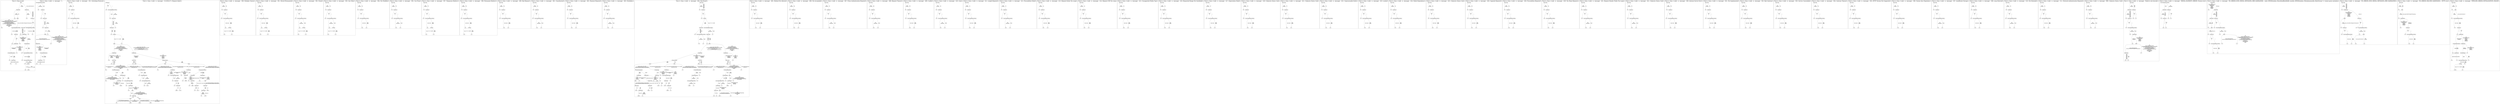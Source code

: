 /*
Generated by:
    http://https://github.com/h2oai/h2o-3/tree/master/h2o-genmodel/src/main/java/hex/genmodel/tools/PrintMojo.java
*/

/*
On a mac:

$ brew install graphviz
$ dot -Tpng file.gv -o file.png
$ open file.png
*/

digraph G {

subgraph cluster_0 {
/* Nodes */

/* Level 0 */
{
"SG_0_Node_0" [shape=box, fontsize=20, label="body"]
}

/* Level 1 */
{
"SG_0_Node_1" [shape=box, fontsize=20, label="Status-Code"]
"SG_0_Node_2" [shape=box, fontsize=20, label="Status-Code"]
}

/* Level 2 */
{
"SG_0_Node_18" [fontsize=20, label="0.0"]
"SG_0_Node_3" [shape=box, fontsize=20, label="body"]
"SG_0_Node_19" [fontsize=20, label="0.0"]
"SG_0_Node_4" [shape=box, fontsize=20, label="browser_id"]
}

/* Level 3 */
{
"SG_0_Node_20" [fontsize=20, label="0.0"]
"SG_0_Node_5" [shape=box, fontsize=20, label="Cross-Origin-Resource-Policy"]
"SG_0_Node_6" [shape=box, fontsize=20, label="Status-Code"]
"SG_0_Node_7" [shape=box, fontsize=20, label="Cross-Origin-Resource-Policy"]
}

/* Level 4 */
{
"SG_0_Node_21" [fontsize=20, label="0.0"]
"SG_0_Node_8" [shape=box, fontsize=20, label="browser_id"]
"SG_0_Node_22" [fontsize=20, label="0.0"]
"SG_0_Node_9" [shape=box, fontsize=20, label="Content-Type"]
"SG_0_Node_23" [fontsize=20, label="0.0"]
"SG_0_Node_24" [fontsize=20, label="1.0"]
}

/* Level 5 */
{
"SG_0_Node_25" [fontsize=20, label="0.0"]
"SG_0_Node_10" [shape=box, fontsize=20, label="Content-Type"]
"SG_0_Node_26" [fontsize=20, label="0.0"]
"SG_0_Node_11" [shape=box, fontsize=20, label="X-Frame-Options"]
}

/* Level 6 */
{
"SG_0_Node_12" [shape=box, fontsize=20, label="X-Content-Type-Options"]
"SG_0_Node_27" [fontsize=20, label="1.0"]
"SG_0_Node_28" [fontsize=20, label="0.0"]
"SG_0_Node_13" [shape=box, fontsize=20, label="Cross-Origin-Resource-Policy"]
}

/* Level 7 */
{
"SG_0_Node_29" [fontsize=20, label="0.0"]
"SG_0_Node_14" [shape=box, fontsize=20, label="Content-Type"]
"SG_0_Node_30" [fontsize=20, label="0.0"]
"SG_0_Node_15" [shape=box, fontsize=20, label="Cross-Origin-Opener-Policy"]
}

/* Level 8 */
{
"SG_0_Node_31" [fontsize=20, label="0.0"]
"SG_0_Node_32" [fontsize=20, label="1.0"]
"SG_0_Node_33" [fontsize=20, label="0.0"]
"SG_0_Node_16" [shape=box, fontsize=20, label="Location"]
}

/* Level 9 */
{
"SG_0_Node_34" [fontsize=20, label="0.0"]
"SG_0_Node_35" [fontsize=20, label="0.125"]
}

/* Edges */
"SG_0_Node_0" -> "SG_0_Node_1" [fontsize=20, label="[NA]
11 levels
"]
"SG_0_Node_0" -> "SG_0_Node_2" [fontsize=20, label="ecocnt_audio=duration=1
"]
"SG_0_Node_2" -> "SG_0_Node_19" [fontsize=20, label="[NA]
55 levels
"]
"SG_0_Node_2" -> "SG_0_Node_4" [fontsize=20, label="200
201
202
203
206
207
208
226
"]
"SG_0_Node_4" -> "SG_0_Node_6" [fontsize=20, label="[NA]
2
3
"]
"SG_0_Node_4" -> "SG_0_Node_7" [fontsize=20, label="1
"]
"SG_0_Node_7" -> "SG_0_Node_23" [fontsize=20, label="same-origin
"]
"SG_0_Node_7" -> "SG_0_Node_24" [fontsize=20, label="[NA]
empty
"]
"SG_0_Node_6" -> "SG_0_Node_22" [fontsize=20, label="201
202
203
206
207
208
226
"]
"SG_0_Node_6" -> "SG_0_Node_9" [fontsize=20, label="200
"]
"SG_0_Node_9" -> "SG_0_Node_26" [fontsize=20, label="[NA]
application/javascript
application/pdf
audio/wav
empty
image/png
text/html
"]
"SG_0_Node_9" -> "SG_0_Node_11" [fontsize=20, label="text/css
video/mp4
"]
"SG_0_Node_11" -> "SG_0_Node_28" [fontsize=20, label="deny
"]
"SG_0_Node_11" -> "SG_0_Node_13" [fontsize=20, label="[NA]
empty
"]
"SG_0_Node_13" -> "SG_0_Node_30" [fontsize=20, label="same-origin
"]
"SG_0_Node_13" -> "SG_0_Node_15" [fontsize=20, label="[NA]
empty
"]
"SG_0_Node_15" -> "SG_0_Node_33" [fontsize=20, label="empty
"]
"SG_0_Node_15" -> "SG_0_Node_16" [fontsize=20, label="[NA]
same-origin
"]
"SG_0_Node_16" -> "SG_0_Node_34" [fontsize=20, label="empty
"]
"SG_0_Node_16" -> "SG_0_Node_35" [fontsize=20, label="[NA]
http://172.17.0.1:8000
"]
"SG_0_Node_1" -> "SG_0_Node_18" [fontsize=20, label="[NA]
62 levels
"]
"SG_0_Node_1" -> "SG_0_Node_3" [fontsize=20, label="200
"]
"SG_0_Node_3" -> "SG_0_Node_20" [fontsize=20, label="[NA]
ecocnt_css=h1 {color: blue}
ecocnt_html=meta_refresh=0;http://172.17.0.1:8000
ecocnt_html=num_frames=1,input_id=test1
ecocnt_html=num_frames=2
ecocnt_html=post_message=mes1
ecocnt_img=width=50,height=50,type=png
ecocnt_js=.,,.
ecocnt_js=var a=5;
ecocnt_pdf=a=a
empty
"]
"SG_0_Node_3" -> "SG_0_Node_5" [fontsize=20, label="ecocnt_vid=width=100,height=100,duration=2
"]
"SG_0_Node_5" -> "SG_0_Node_21" [fontsize=20, label="same-origin
"]
"SG_0_Node_5" -> "SG_0_Node_8" [fontsize=20, label="[NA]
empty
"]
"SG_0_Node_8" -> "SG_0_Node_25" [fontsize=20, label="1
"]
"SG_0_Node_8" -> "SG_0_Node_10" [fontsize=20, label="[NA]
2
3
"]
"SG_0_Node_10" -> "SG_0_Node_12" [fontsize=20, label="application/pdf
text/html
"]
"SG_0_Node_10" -> "SG_0_Node_27" [fontsize=20, label="[NA]
application/javascript
audio/wav
empty
image/png
text/css
video/mp4
"]
"SG_0_Node_12" -> "SG_0_Node_29" [fontsize=20, label="nosniff
"]
"SG_0_Node_12" -> "SG_0_Node_14" [fontsize=20, label="[NA]
empty
"]
"SG_0_Node_14" -> "SG_0_Node_31" [fontsize=20, label="application/pdf
"]
"SG_0_Node_14" -> "SG_0_Node_32" [fontsize=20, label="text/html
"]

fontsize=40
label="Tree 0, Class js-null"
}

subgraph cluster_1 {
/* Nodes */

/* Level 0 */
{
"SG_1_Node_0" [shape=box, fontsize=20, label="Cross-Origin-Resource-Policy"]
}

/* Level 1 */
{
"SG_1_Node_8" [fontsize=20, label="0.0"]
"SG_1_Node_1" [shape=box, fontsize=20, label="browser_id"]
}

/* Level 2 */
{
"SG_1_Node_9" [fontsize=20, label="0.0"]
"SG_1_Node_2" [shape=box, fontsize=20, label="Status-Code"]
}

/* Level 3 */
{
"SG_1_Node_10" [fontsize=20, label="0.0"]
"SG_1_Node_3" [shape=box, fontsize=20, label="Status-Code"]
}

/* Level 4 */
{
"SG_1_Node_4" [shape=box, fontsize=20, label="body"]
"SG_1_Node_11" [fontsize=20, label="1.0"]
}

/* Level 5 */
{
"SG_1_Node_5" [shape=box, fontsize=20, label="Content-Type"]
"SG_1_Node_12" [fontsize=20, label="1.0"]
}

/* Level 6 */
{
"SG_1_Node_13" [fontsize=20, label="0.0"]
"SG_1_Node_6" [shape=box, fontsize=20, label="X-Content-Type-Options"]
}

/* Level 7 */
{
"SG_1_Node_7" [shape=box, fontsize=20, label="Content-Type"]
"SG_1_Node_14" [fontsize=20, label="1.0"]
}

/* Level 8 */
{
"SG_1_Node_15" [fontsize=20, label="0.0"]
"SG_1_Node_16" [fontsize=20, label="1.0"]
}

/* Edges */
"SG_1_Node_0" -> "SG_1_Node_8" [fontsize=20, label="[NA]
same-origin
"]
"SG_1_Node_0" -> "SG_1_Node_1" [fontsize=20, label="empty
"]
"SG_1_Node_1" -> "SG_1_Node_9" [fontsize=20, label="1
"]
"SG_1_Node_1" -> "SG_1_Node_2" [fontsize=20, label="[NA]
2
3
"]
"SG_1_Node_2" -> "SG_1_Node_10" [fontsize=20, label="100
101
102
103
407
"]
"SG_1_Node_2" -> "SG_1_Node_3" [fontsize=20, label="[NA]
58 levels
"]
"SG_1_Node_3" -> "SG_1_Node_4" [fontsize=20, label="200
"]
"SG_1_Node_3" -> "SG_1_Node_11" [fontsize=20, label="[NA]
57 levels
"]
"SG_1_Node_4" -> "SG_1_Node_5" [fontsize=20, label="ecocnt_audio=duration=1
ecocnt_vid=width=100,height=100,duration=2
"]
"SG_1_Node_4" -> "SG_1_Node_12" [fontsize=20, label="[NA]
ecocnt_css=h1 {color: blue}
ecocnt_html=meta_refresh=0;http://172.17.0.1:8000
ecocnt_html=num_frames=1,input_id=test1
ecocnt_html=num_frames=2
ecocnt_html=post_message=mes1
ecocnt_img=width=50,height=50,type=png
ecocnt_js=.,,.
ecocnt_js=var a=5;
ecocnt_pdf=a=a
empty
"]
"SG_1_Node_5" -> "SG_1_Node_13" [fontsize=20, label="[NA]
application/javascript
audio/wav
empty
image/png
text/css
video/mp4
"]
"SG_1_Node_5" -> "SG_1_Node_6" [fontsize=20, label="application/pdf
text/html
"]
"SG_1_Node_6" -> "SG_1_Node_7" [fontsize=20, label="empty
"]
"SG_1_Node_6" -> "SG_1_Node_14" [fontsize=20, label="[NA]
nosniff
"]
"SG_1_Node_7" -> "SG_1_Node_15" [fontsize=20, label="text/html
"]
"SG_1_Node_7" -> "SG_1_Node_16" [fontsize=20, label="application/pdf
"]

fontsize=40
label="Tree 0, Class {'code': 4, 'message': ''}"
}

subgraph cluster_2 {
/* Nodes */

/* Level 0 */
{
"SG_2_Node_0" [shape=box, fontsize=20, label="Status-Code"]
}

/* Level 1 */
{
"SG_2_Node_3" [fontsize=20, label="0.0"]
"SG_2_Node_1" [shape=box, fontsize=20, label="browser_id"]
}

/* Level 2 */
{
"SG_2_Node_4" [fontsize=20, label="0.0"]
"SG_2_Node_2" [shape=box, fontsize=20, label="Cross-Origin-Resource-Policy"]
}

/* Level 3 */
{
"SG_2_Node_5" [fontsize=20, label="0.0"]
"SG_2_Node_6" [fontsize=20, label="1.0"]
}

/* Edges */
"SG_2_Node_0" -> "SG_2_Node_3" [fontsize=20, label="[NA]
62 levels
"]
"SG_2_Node_0" -> "SG_2_Node_1" [fontsize=20, label="101
"]
"SG_2_Node_1" -> "SG_2_Node_4" [fontsize=20, label="[NA]
2
3
"]
"SG_2_Node_1" -> "SG_2_Node_2" [fontsize=20, label="1
"]
"SG_2_Node_2" -> "SG_2_Node_5" [fontsize=20, label="same-origin
"]
"SG_2_Node_2" -> "SG_2_Node_6" [fontsize=20, label="[NA]
empty
"]

fontsize=40
label="Tree 0, Class {'code': 4, 'message': '101: Switching Protocols'}"
}

subgraph cluster_3 {
/* Nodes */

/* Level 0 */
{
"SG_3_Node_0" [shape=box, fontsize=20, label="browser_id"]
}

/* Level 1 */
{
"SG_3_Node_54" [fontsize=20, label="0.0"]
"SG_3_Node_1" [shape=box, fontsize=20, label="Cross-Origin-Resource-Policy"]
}

/* Level 2 */
{
"SG_3_Node_55" [fontsize=20, label="0.0"]
"SG_3_Node_2" [shape=box, fontsize=20, label="Status-Code"]
}

/* Level 3 */
{
"SG_3_Node_3" [shape=box, fontsize=20, label="Status-Code"]
"SG_3_Node_56" [fontsize=20, label="1.0"]
}

/* Level 4 */
{
"SG_3_Node_57" [fontsize=20, label="0.0"]
"SG_3_Node_4" [shape=box, fontsize=20, label="Location"]
}

/* Level 5 */
{
"SG_3_Node_5" [shape=box, fontsize=20, label="body"]
"SG_3_Node_58" [fontsize=20, label="1.0"]
}

/* Level 6 */
{
"SG_3_Node_6" [shape=box, fontsize=20, label="Content-Type"]
"SG_3_Node_7" [shape=box, fontsize=20, label="Content-Type"]
}

/* Level 7 */
{
"SG_3_Node_59" [fontsize=20, label="0.0"]
"SG_3_Node_8" [shape=box, fontsize=20, label="Status-Code"]
"SG_3_Node_9" [shape=box, fontsize=20, label="Status-Code"]
"SG_3_Node_10" [shape=box, fontsize=20, label="X-Frame-Options"]
}

/* Level 8 */
{
"SG_3_Node_60" [fontsize=20, label="0.0"]
"SG_3_Node_11" [shape=box, fontsize=20, label="body"]
"SG_3_Node_61" [fontsize=20, label="0.0"]
"SG_3_Node_12" [shape=box, fontsize=20, label="body"]
"SG_3_Node_13" [shape=box, fontsize=20, label="body"]
"SG_3_Node_14" [shape=box, fontsize=20, label="body"]
}

/* Level 9 */
{
"SG_3_Node_62" [fontsize=20, label="0.0"]
"SG_3_Node_15" [shape=box, fontsize=20, label="X-Content-Type-Options"]
"SG_3_Node_63" [fontsize=20, label="0.0"]
"SG_3_Node_16" [shape=box, fontsize=20, label="X-Content-Type-Options"]
"SG_3_Node_64" [fontsize=20, label="0.0"]
"SG_3_Node_17" [shape=box, fontsize=20, label="Content-Type"]
"SG_3_Node_18" [shape=box, fontsize=20, label="Content-Type"]
"SG_3_Node_19" [shape=box, fontsize=20, label="X-Content-Type-Options"]
}

/* Level 10 */
{
"SG_3_Node_20" [shape=box, fontsize=20, label="body"]
"SG_3_Node_21" [shape=box, fontsize=20, label="X-Frame-Options"]
"SG_3_Node_65" [fontsize=20, label="0.0"]
"SG_3_Node_22" [shape=box, fontsize=20, label="Content-Disposition"]
"SG_3_Node_66" [fontsize=20, label="0.0"]
"SG_3_Node_23" [shape=box, fontsize=20, label="Cross-Origin-Opener-Policy"]
"SG_3_Node_67" [fontsize=20, label="0.0"]
"SG_3_Node_24" [shape=box, fontsize=20, label="Status-Code"]
"SG_3_Node_25" [shape=box, fontsize=20, label="Content-Type"]
"SG_3_Node_26" [shape=box, fontsize=20, label="Content-Type"]
}

/* Level 11 */
{
"SG_3_Node_68" [fontsize=20, label="0.0"]
"SG_3_Node_27" [shape=box, fontsize=20, label="Content-Type"]
"SG_3_Node_69" [fontsize=20, label="0.0"]
"SG_3_Node_28" [shape=box, fontsize=20, label="Cross-Origin-Opener-Policy"]
"SG_3_Node_70" [fontsize=20, label="0.0"]
"SG_3_Node_29" [shape=box, fontsize=20, label="Cross-Origin-Opener-Policy"]
"SG_3_Node_71" [fontsize=20, label="0.0"]
"SG_3_Node_30" [shape=box, fontsize=20, label="Status-Code"]
"SG_3_Node_72" [fontsize=20, label="0.0"]
"SG_3_Node_73" [fontsize=20, label="0.063"]
"SG_3_Node_74" [fontsize=20, label="0.0"]
"SG_3_Node_32" [shape=box, fontsize=20, label="Status-Code"]
"SG_3_Node_75" [fontsize=20, label="0.0"]
"SG_3_Node_33" [shape=box, fontsize=20, label="body"]
}

/* Level 12 */
{
"SG_3_Node_76" [fontsize=20, label="0.0"]
"SG_3_Node_77" [fontsize=20, label="0.063"]
"SG_3_Node_78" [fontsize=20, label="0.0"]
"SG_3_Node_35" [shape=box, fontsize=20, label="Content-Type"]
"SG_3_Node_79" [fontsize=20, label="0.0"]
"SG_3_Node_80" [fontsize=20, label="0.154"]
"SG_3_Node_81" [fontsize=20, label="0.0"]
"SG_3_Node_37" [shape=box, fontsize=20, label="Status-Code"]
"SG_3_Node_82" [fontsize=20, label="0.0"]
"SG_3_Node_83" [fontsize=20, label="0.083"]
"SG_3_Node_39" [shape=box, fontsize=20, label="Status-Code"]
"SG_3_Node_40" [shape=box, fontsize=20, label="Status-Code"]
}

/* Level 13 */
{
"SG_3_Node_84" [fontsize=20, label="0.0"]
"SG_3_Node_41" [shape=box, fontsize=20, label="body"]
"SG_3_Node_85" [fontsize=20, label="0.063"]
"SG_3_Node_86" [fontsize=20, label="0.125"]
"SG_3_Node_87" [fontsize=20, label="0.0"]
"SG_3_Node_88" [fontsize=20, label="0.077"]
"SG_3_Node_45" [shape=box, fontsize=20, label="Content-Type"]
"SG_3_Node_89" [fontsize=20, label="0.083"]
}

/* Level 14 */
{
"SG_3_Node_90" [fontsize=20, label="0.0"]
"SG_3_Node_47" [shape=box, fontsize=20, label="Status-Code"]
"SG_3_Node_91" [fontsize=20, label="0.0"]
"SG_3_Node_92" [fontsize=20, label="0.125"]
}

/* Level 15 */
{
"SG_3_Node_49" [shape=box, fontsize=20, label="body"]
"SG_3_Node_50" [shape=box, fontsize=20, label="body"]
}

/* Level 16 */
{
"SG_3_Node_93" [fontsize=20, label="0.0"]
"SG_3_Node_94" [fontsize=20, label="0.083"]
"SG_3_Node_95" [fontsize=20, label="0.083"]
"SG_3_Node_96" [fontsize=20, label="0.167"]
}

/* Edges */
"SG_3_Node_0" -> "SG_3_Node_54" [fontsize=20, label="[NA]
2
3
"]
"SG_3_Node_0" -> "SG_3_Node_1" [fontsize=20, label="1
"]
"SG_3_Node_1" -> "SG_3_Node_55" [fontsize=20, label="empty
"]
"SG_3_Node_1" -> "SG_3_Node_2" [fontsize=20, label="[NA]
same-origin
"]
"SG_3_Node_2" -> "SG_3_Node_3" [fontsize=20, label="100
102
103
300
301
308
"]
"SG_3_Node_2" -> "SG_3_Node_56" [fontsize=20, label="[NA]
57 levels
"]
"SG_3_Node_3" -> "SG_3_Node_57" [fontsize=20, label="100
102
103
"]
"SG_3_Node_3" -> "SG_3_Node_4" [fontsize=20, label="300
301
308
"]
"SG_3_Node_4" -> "SG_3_Node_5" [fontsize=20, label="http://172.17.0.1:8000
"]
"SG_3_Node_4" -> "SG_3_Node_58" [fontsize=20, label="[NA]
empty
"]
"SG_3_Node_5" -> "SG_3_Node_6" [fontsize=20, label="[NA]
ecocnt_audio=duration=1
ecocnt_html=num_frames=2
ecocnt_html=post_message=mes1
ecocnt_img=width=50,height=50,type=png
ecocnt_js=.,,.
ecocnt_pdf=a=a
empty
"]
"SG_3_Node_5" -> "SG_3_Node_7" [fontsize=20, label="ecocnt_css=h1 {color: blue}
ecocnt_html=meta_refresh=0;http://172.17.0.1:8000
ecocnt_html=num_frames=1,input_id=test1
ecocnt_js=var a=5;
ecocnt_vid=width=100,height=100,duration=2
"]
"SG_3_Node_7" -> "SG_3_Node_9" [fontsize=20, label="application/pdf
text/html
video/mp4
"]
"SG_3_Node_7" -> "SG_3_Node_10" [fontsize=20, label="[NA]
application/javascript
audio/wav
empty
image/png
text/css
"]
"SG_3_Node_10" -> "SG_3_Node_13" [fontsize=20, label="deny
"]
"SG_3_Node_10" -> "SG_3_Node_14" [fontsize=20, label="[NA]
empty
"]
"SG_3_Node_14" -> "SG_3_Node_18" [fontsize=20, label="ecocnt_html=meta_refresh=0;http://172.17.0.1:8000
ecocnt_js=var a=5;
"]
"SG_3_Node_14" -> "SG_3_Node_19" [fontsize=20, label="ecocnt_css=h1 {color: blue}
ecocnt_html=num_frames=1,input_id=test1
ecocnt_vid=width=100,height=100,duration=2
"]
"SG_3_Node_19" -> "SG_3_Node_25" [fontsize=20, label="nosniff
"]
"SG_3_Node_19" -> "SG_3_Node_26" [fontsize=20, label="[NA]
empty
"]
"SG_3_Node_26" -> "SG_3_Node_75" [fontsize=20, label="application/javascript
text/css
"]
"SG_3_Node_26" -> "SG_3_Node_33" [fontsize=20, label="[NA]
audio/wav
empty
image/png
"]
"SG_3_Node_33" -> "SG_3_Node_39" [fontsize=20, label="ecocnt_css=h1 {color: blue}
"]
"SG_3_Node_33" -> "SG_3_Node_40" [fontsize=20, label="ecocnt_html=num_frames=1,input_id=test1
ecocnt_vid=width=100,height=100,duration=2
"]
"SG_3_Node_40" -> "SG_3_Node_45" [fontsize=20, label="300
308
"]
"SG_3_Node_40" -> "SG_3_Node_89" [fontsize=20, label="301
"]
"SG_3_Node_45" -> "SG_3_Node_91" [fontsize=20, label="[NA]
empty
image/png
"]
"SG_3_Node_45" -> "SG_3_Node_92" [fontsize=20, label="audio/wav
"]
"SG_3_Node_39" -> "SG_3_Node_87" [fontsize=20, label="300
301
"]
"SG_3_Node_39" -> "SG_3_Node_88" [fontsize=20, label="308
"]
"SG_3_Node_25" -> "SG_3_Node_74" [fontsize=20, label="[NA]
audio/wav
empty
image/png
text/css
"]
"SG_3_Node_25" -> "SG_3_Node_32" [fontsize=20, label="application/javascript
"]
"SG_3_Node_32" -> "SG_3_Node_82" [fontsize=20, label="300
308
"]
"SG_3_Node_32" -> "SG_3_Node_83" [fontsize=20, label="301
"]
"SG_3_Node_18" -> "SG_3_Node_67" [fontsize=20, label="[NA]
application/javascript
audio/wav
image/png
text/css
"]
"SG_3_Node_18" -> "SG_3_Node_24" [fontsize=20, label="empty
"]
"SG_3_Node_24" -> "SG_3_Node_72" [fontsize=20, label="301
308
"]
"SG_3_Node_24" -> "SG_3_Node_73" [fontsize=20, label="300
"]
"SG_3_Node_13" -> "SG_3_Node_64" [fontsize=20, label="ecocnt_css=h1 {color: blue}
ecocnt_html=num_frames=1,input_id=test1
ecocnt_vid=width=100,height=100,duration=2
"]
"SG_3_Node_13" -> "SG_3_Node_17" [fontsize=20, label="ecocnt_html=meta_refresh=0;http://172.17.0.1:8000
ecocnt_js=var a=5;
"]
"SG_3_Node_17" -> "SG_3_Node_66" [fontsize=20, label="[NA]
audio/wav
empty
image/png
"]
"SG_3_Node_17" -> "SG_3_Node_23" [fontsize=20, label="application/javascript
text/css
"]
"SG_3_Node_23" -> "SG_3_Node_71" [fontsize=20, label="empty
"]
"SG_3_Node_23" -> "SG_3_Node_30" [fontsize=20, label="[NA]
same-origin
"]
"SG_3_Node_30" -> "SG_3_Node_81" [fontsize=20, label="300
"]
"SG_3_Node_30" -> "SG_3_Node_37" [fontsize=20, label="301
308
"]
"SG_3_Node_37" -> "SG_3_Node_85" [fontsize=20, label="301
"]
"SG_3_Node_37" -> "SG_3_Node_86" [fontsize=20, label="308
"]
"SG_3_Node_9" -> "SG_3_Node_61" [fontsize=20, label="300
308
"]
"SG_3_Node_9" -> "SG_3_Node_12" [fontsize=20, label="301
"]
"SG_3_Node_12" -> "SG_3_Node_63" [fontsize=20, label="ecocnt_css=h1 {color: blue}
ecocnt_html=num_frames=1,input_id=test1
ecocnt_js=var a=5;
"]
"SG_3_Node_12" -> "SG_3_Node_16" [fontsize=20, label="ecocnt_html=meta_refresh=0;http://172.17.0.1:8000
ecocnt_vid=width=100,height=100,duration=2
"]
"SG_3_Node_16" -> "SG_3_Node_65" [fontsize=20, label="empty
"]
"SG_3_Node_16" -> "SG_3_Node_22" [fontsize=20, label="[NA]
nosniff
"]
"SG_3_Node_22" -> "SG_3_Node_70" [fontsize=20, label="empty
"]
"SG_3_Node_22" -> "SG_3_Node_29" [fontsize=20, label="[NA]
attachment
"]
"SG_3_Node_29" -> "SG_3_Node_79" [fontsize=20, label="empty
"]
"SG_3_Node_29" -> "SG_3_Node_80" [fontsize=20, label="[NA]
same-origin
"]
"SG_3_Node_6" -> "SG_3_Node_59" [fontsize=20, label="application/pdf
empty
text/css
text/html
"]
"SG_3_Node_6" -> "SG_3_Node_8" [fontsize=20, label="[NA]
application/javascript
audio/wav
image/png
video/mp4
"]
"SG_3_Node_8" -> "SG_3_Node_60" [fontsize=20, label="308
"]
"SG_3_Node_8" -> "SG_3_Node_11" [fontsize=20, label="300
301
"]
"SG_3_Node_11" -> "SG_3_Node_62" [fontsize=20, label="ecocnt_audio=duration=1
ecocnt_js=.,,.
"]
"SG_3_Node_11" -> "SG_3_Node_15" [fontsize=20, label="[NA]
ecocnt_html=num_frames=2
ecocnt_html=post_message=mes1
ecocnt_img=width=50,height=50,type=png
ecocnt_pdf=a=a
empty
"]
"SG_3_Node_15" -> "SG_3_Node_20" [fontsize=20, label="nosniff
"]
"SG_3_Node_15" -> "SG_3_Node_21" [fontsize=20, label="[NA]
empty
"]
"SG_3_Node_21" -> "SG_3_Node_69" [fontsize=20, label="deny
"]
"SG_3_Node_21" -> "SG_3_Node_28" [fontsize=20, label="[NA]
empty
"]
"SG_3_Node_28" -> "SG_3_Node_78" [fontsize=20, label="same-origin
"]
"SG_3_Node_28" -> "SG_3_Node_35" [fontsize=20, label="[NA]
empty
"]
"SG_3_Node_35" -> "SG_3_Node_84" [fontsize=20, label="image/png
"]
"SG_3_Node_35" -> "SG_3_Node_41" [fontsize=20, label="[NA]
application/javascript
audio/wav
video/mp4
"]
"SG_3_Node_41" -> "SG_3_Node_90" [fontsize=20, label="empty
"]
"SG_3_Node_41" -> "SG_3_Node_47" [fontsize=20, label="[NA]
ecocnt_html=num_frames=2
ecocnt_html=post_message=mes1
ecocnt_img=width=50,height=50,type=png
ecocnt_pdf=a=a
"]
"SG_3_Node_47" -> "SG_3_Node_49" [fontsize=20, label="300
"]
"SG_3_Node_47" -> "SG_3_Node_50" [fontsize=20, label="301
"]
"SG_3_Node_50" -> "SG_3_Node_95" [fontsize=20, label="ecocnt_html=num_frames=2
ecocnt_html=post_message=mes1
"]
"SG_3_Node_50" -> "SG_3_Node_96" [fontsize=20, label="[NA]
ecocnt_img=width=50,height=50,type=png
ecocnt_pdf=a=a
"]
"SG_3_Node_49" -> "SG_3_Node_93" [fontsize=20, label="ecocnt_html=post_message=mes1
ecocnt_img=width=50,height=50,type=png
"]
"SG_3_Node_49" -> "SG_3_Node_94" [fontsize=20, label="[NA]
ecocnt_html=num_frames=2
ecocnt_pdf=a=a
"]
"SG_3_Node_20" -> "SG_3_Node_68" [fontsize=20, label="[NA]
ecocnt_html=num_frames=2
ecocnt_html=post_message=mes1
ecocnt_img=width=50,height=50,type=png
ecocnt_pdf=a=a
"]
"SG_3_Node_20" -> "SG_3_Node_27" [fontsize=20, label="empty
"]
"SG_3_Node_27" -> "SG_3_Node_76" [fontsize=20, label="[NA]
application/javascript
audio/wav
video/mp4
"]
"SG_3_Node_27" -> "SG_3_Node_77" [fontsize=20, label="image/png
"]

fontsize=40
label="Tree 0, Class {'code': 4, 'message': '2152924172: Request failed'}"
}

subgraph cluster_4 {
/* Nodes */

/* Level 0 */
{
"SG_4_Node_0" [shape=box, fontsize=20, label="Status-Code"]
}

/* Level 1 */
{
"SG_4_Node_4" [fontsize=20, label="0.0"]
"SG_4_Node_1" [shape=box, fontsize=20, label="browser_id"]
}

/* Level 2 */
{
"SG_4_Node_5" [fontsize=20, label="0.0"]
"SG_4_Node_2" [shape=box, fontsize=20, label="Cross-Origin-Resource-Policy"]
}

/* Level 3 */
{
"SG_4_Node_6" [fontsize=20, label="0.0"]
"SG_4_Node_3" [shape=box, fontsize=20, label="Location"]
}

/* Level 4 */
{
"SG_4_Node_7" [fontsize=20, label="0.0"]
"SG_4_Node_8" [fontsize=20, label="1.0"]
}

/* Edges */
"SG_4_Node_0" -> "SG_4_Node_4" [fontsize=20, label="[NA]
62 levels
"]
"SG_4_Node_0" -> "SG_4_Node_1" [fontsize=20, label="300
"]
"SG_4_Node_1" -> "SG_4_Node_5" [fontsize=20, label="[NA]
2
3
"]
"SG_4_Node_1" -> "SG_4_Node_2" [fontsize=20, label="1
"]
"SG_4_Node_2" -> "SG_4_Node_6" [fontsize=20, label="same-origin
"]
"SG_4_Node_2" -> "SG_4_Node_3" [fontsize=20, label="[NA]
empty
"]
"SG_4_Node_3" -> "SG_4_Node_7" [fontsize=20, label="http://172.17.0.1:8000
"]
"SG_4_Node_3" -> "SG_4_Node_8" [fontsize=20, label="[NA]
empty
"]

fontsize=40
label="Tree 0, Class {'code': 4, 'message': '300: Multiple Choices'}"
}

subgraph cluster_5 {
/* Nodes */

/* Level 0 */
{
"SG_5_Node_0" [shape=box, fontsize=20, label="Status-Code"]
}

/* Level 1 */
{
"SG_5_Node_4" [fontsize=20, label="0.0"]
"SG_5_Node_1" [shape=box, fontsize=20, label="browser_id"]
}

/* Level 2 */
{
"SG_5_Node_5" [fontsize=20, label="0.0"]
"SG_5_Node_2" [shape=box, fontsize=20, label="Cross-Origin-Resource-Policy"]
}

/* Level 3 */
{
"SG_5_Node_6" [fontsize=20, label="0.0"]
"SG_5_Node_3" [shape=box, fontsize=20, label="Location"]
}

/* Level 4 */
{
"SG_5_Node_7" [fontsize=20, label="0.0"]
"SG_5_Node_8" [fontsize=20, label="1.0"]
}

/* Edges */
"SG_5_Node_0" -> "SG_5_Node_4" [fontsize=20, label="[NA]
62 levels
"]
"SG_5_Node_0" -> "SG_5_Node_1" [fontsize=20, label="301
"]
"SG_5_Node_1" -> "SG_5_Node_5" [fontsize=20, label="[NA]
2
3
"]
"SG_5_Node_1" -> "SG_5_Node_2" [fontsize=20, label="1
"]
"SG_5_Node_2" -> "SG_5_Node_6" [fontsize=20, label="same-origin
"]
"SG_5_Node_2" -> "SG_5_Node_3" [fontsize=20, label="[NA]
empty
"]
"SG_5_Node_3" -> "SG_5_Node_7" [fontsize=20, label="http://172.17.0.1:8000
"]
"SG_5_Node_3" -> "SG_5_Node_8" [fontsize=20, label="[NA]
empty
"]

fontsize=40
label="Tree 0, Class {'code': 4, 'message': '301: Moved Permanently'}"
}

subgraph cluster_6 {
/* Nodes */

/* Level 0 */
{
"SG_6_Node_0" [shape=box, fontsize=20, label="Status-Code"]
}

/* Level 1 */
{
"SG_6_Node_4" [fontsize=20, label="0.0"]
"SG_6_Node_1" [shape=box, fontsize=20, label="browser_id"]
}

/* Level 2 */
{
"SG_6_Node_5" [fontsize=20, label="0.0"]
"SG_6_Node_2" [shape=box, fontsize=20, label="Cross-Origin-Resource-Policy"]
}

/* Level 3 */
{
"SG_6_Node_6" [fontsize=20, label="0.0"]
"SG_6_Node_3" [shape=box, fontsize=20, label="Location"]
}

/* Level 4 */
{
"SG_6_Node_7" [fontsize=20, label="0.0"]
"SG_6_Node_8" [fontsize=20, label="1.0"]
}

/* Edges */
"SG_6_Node_0" -> "SG_6_Node_4" [fontsize=20, label="[NA]
62 levels
"]
"SG_6_Node_0" -> "SG_6_Node_1" [fontsize=20, label="302
"]
"SG_6_Node_1" -> "SG_6_Node_5" [fontsize=20, label="[NA]
2
3
"]
"SG_6_Node_1" -> "SG_6_Node_2" [fontsize=20, label="1
"]
"SG_6_Node_2" -> "SG_6_Node_6" [fontsize=20, label="[NA]
same-origin
"]
"SG_6_Node_2" -> "SG_6_Node_3" [fontsize=20, label="empty
"]
"SG_6_Node_3" -> "SG_6_Node_7" [fontsize=20, label="http://172.17.0.1:8000
"]
"SG_6_Node_3" -> "SG_6_Node_8" [fontsize=20, label="[NA]
empty
"]

fontsize=40
label="Tree 0, Class {'code': 4, 'message': '302: Found'}"
}

subgraph cluster_7 {
/* Nodes */

/* Level 0 */
{
"SG_7_Node_0" [shape=box, fontsize=20, label="Status-Code"]
}

/* Level 1 */
{
"SG_7_Node_4" [fontsize=20, label="0.0"]
"SG_7_Node_1" [shape=box, fontsize=20, label="browser_id"]
}

/* Level 2 */
{
"SG_7_Node_5" [fontsize=20, label="0.0"]
"SG_7_Node_2" [shape=box, fontsize=20, label="Cross-Origin-Resource-Policy"]
}

/* Level 3 */
{
"SG_7_Node_6" [fontsize=20, label="0.0"]
"SG_7_Node_3" [shape=box, fontsize=20, label="Location"]
}

/* Level 4 */
{
"SG_7_Node_7" [fontsize=20, label="0.0"]
"SG_7_Node_8" [fontsize=20, label="1.0"]
}

/* Edges */
"SG_7_Node_0" -> "SG_7_Node_4" [fontsize=20, label="[NA]
62 levels
"]
"SG_7_Node_0" -> "SG_7_Node_1" [fontsize=20, label="303
"]
"SG_7_Node_1" -> "SG_7_Node_5" [fontsize=20, label="[NA]
2
3
"]
"SG_7_Node_1" -> "SG_7_Node_2" [fontsize=20, label="1
"]
"SG_7_Node_2" -> "SG_7_Node_6" [fontsize=20, label="[NA]
same-origin
"]
"SG_7_Node_2" -> "SG_7_Node_3" [fontsize=20, label="empty
"]
"SG_7_Node_3" -> "SG_7_Node_7" [fontsize=20, label="http://172.17.0.1:8000
"]
"SG_7_Node_3" -> "SG_7_Node_8" [fontsize=20, label="[NA]
empty
"]

fontsize=40
label="Tree 0, Class {'code': 4, 'message': '303: See Other'}"
}

subgraph cluster_8 {
/* Nodes */

/* Level 0 */
{
"SG_8_Node_0" [shape=box, fontsize=20, label="Status-Code"]
}

/* Level 1 */
{
"SG_8_Node_3" [fontsize=20, label="0.0"]
"SG_8_Node_1" [shape=box, fontsize=20, label="browser_id"]
}

/* Level 2 */
{
"SG_8_Node_4" [fontsize=20, label="0.0"]
"SG_8_Node_2" [shape=box, fontsize=20, label="Cross-Origin-Resource-Policy"]
}

/* Level 3 */
{
"SG_8_Node_5" [fontsize=20, label="0.0"]
"SG_8_Node_6" [fontsize=20, label="1.0"]
}

/* Edges */
"SG_8_Node_0" -> "SG_8_Node_3" [fontsize=20, label="[NA]
62 levels
"]
"SG_8_Node_0" -> "SG_8_Node_1" [fontsize=20, label="304
"]
"SG_8_Node_1" -> "SG_8_Node_4" [fontsize=20, label="[NA]
2
3
"]
"SG_8_Node_1" -> "SG_8_Node_2" [fontsize=20, label="1
"]
"SG_8_Node_2" -> "SG_8_Node_5" [fontsize=20, label="same-origin
"]
"SG_8_Node_2" -> "SG_8_Node_6" [fontsize=20, label="[NA]
empty
"]

fontsize=40
label="Tree 0, Class {'code': 4, 'message': '304: Not Modified'}"
}

subgraph cluster_9 {
/* Nodes */

/* Level 0 */
{
"SG_9_Node_0" [shape=box, fontsize=20, label="Status-Code"]
}

/* Level 1 */
{
"SG_9_Node_3" [fontsize=20, label="0.0"]
"SG_9_Node_1" [shape=box, fontsize=20, label="browser_id"]
}

/* Level 2 */
{
"SG_9_Node_4" [fontsize=20, label="0.0"]
"SG_9_Node_2" [shape=box, fontsize=20, label="Cross-Origin-Resource-Policy"]
}

/* Level 3 */
{
"SG_9_Node_5" [fontsize=20, label="0.0"]
"SG_9_Node_6" [fontsize=20, label="1.0"]
}

/* Edges */
"SG_9_Node_0" -> "SG_9_Node_3" [fontsize=20, label="[NA]
62 levels
"]
"SG_9_Node_0" -> "SG_9_Node_1" [fontsize=20, label="305
"]
"SG_9_Node_1" -> "SG_9_Node_4" [fontsize=20, label="[NA]
2
3
"]
"SG_9_Node_1" -> "SG_9_Node_2" [fontsize=20, label="1
"]
"SG_9_Node_2" -> "SG_9_Node_5" [fontsize=20, label="[NA]
same-origin
"]
"SG_9_Node_2" -> "SG_9_Node_6" [fontsize=20, label="empty
"]

fontsize=40
label="Tree 0, Class {'code': 4, 'message': '305: Use Proxy'}"
}

subgraph cluster_10 {
/* Nodes */

/* Level 0 */
{
"SG_10_Node_0" [shape=box, fontsize=20, label="Status-Code"]
}

/* Level 1 */
{
"SG_10_Node_4" [fontsize=20, label="0.0"]
"SG_10_Node_1" [shape=box, fontsize=20, label="browser_id"]
}

/* Level 2 */
{
"SG_10_Node_5" [fontsize=20, label="0.0"]
"SG_10_Node_2" [shape=box, fontsize=20, label="Cross-Origin-Resource-Policy"]
}

/* Level 3 */
{
"SG_10_Node_6" [fontsize=20, label="0.0"]
"SG_10_Node_3" [shape=box, fontsize=20, label="Location"]
}

/* Level 4 */
{
"SG_10_Node_7" [fontsize=20, label="0.0"]
"SG_10_Node_8" [fontsize=20, label="1.0"]
}

/* Edges */
"SG_10_Node_0" -> "SG_10_Node_4" [fontsize=20, label="[NA]
62 levels
"]
"SG_10_Node_0" -> "SG_10_Node_1" [fontsize=20, label="307
"]
"SG_10_Node_1" -> "SG_10_Node_5" [fontsize=20, label="[NA]
2
3
"]
"SG_10_Node_1" -> "SG_10_Node_2" [fontsize=20, label="1
"]
"SG_10_Node_2" -> "SG_10_Node_6" [fontsize=20, label="same-origin
"]
"SG_10_Node_2" -> "SG_10_Node_3" [fontsize=20, label="[NA]
empty
"]
"SG_10_Node_3" -> "SG_10_Node_7" [fontsize=20, label="http://172.17.0.1:8000
"]
"SG_10_Node_3" -> "SG_10_Node_8" [fontsize=20, label="[NA]
empty
"]

fontsize=40
label="Tree 0, Class {'code': 4, 'message': '307: Temporary Redirect'}"
}

subgraph cluster_11 {
/* Nodes */

/* Level 0 */
{
"SG_11_Node_0" [shape=box, fontsize=20, label="Status-Code"]
}

/* Level 1 */
{
"SG_11_Node_4" [fontsize=20, label="0.0"]
"SG_11_Node_1" [shape=box, fontsize=20, label="browser_id"]
}

/* Level 2 */
{
"SG_11_Node_5" [fontsize=20, label="0.0"]
"SG_11_Node_2" [shape=box, fontsize=20, label="Cross-Origin-Resource-Policy"]
}

/* Level 3 */
{
"SG_11_Node_6" [fontsize=20, label="0.0"]
"SG_11_Node_3" [shape=box, fontsize=20, label="Location"]
}

/* Level 4 */
{
"SG_11_Node_7" [fontsize=20, label="0.0"]
"SG_11_Node_8" [fontsize=20, label="1.0"]
}

/* Edges */
"SG_11_Node_0" -> "SG_11_Node_4" [fontsize=20, label="[NA]
62 levels
"]
"SG_11_Node_0" -> "SG_11_Node_1" [fontsize=20, label="308
"]
"SG_11_Node_1" -> "SG_11_Node_5" [fontsize=20, label="[NA]
2
3
"]
"SG_11_Node_1" -> "SG_11_Node_2" [fontsize=20, label="1
"]
"SG_11_Node_2" -> "SG_11_Node_6" [fontsize=20, label="same-origin
"]
"SG_11_Node_2" -> "SG_11_Node_3" [fontsize=20, label="[NA]
empty
"]
"SG_11_Node_3" -> "SG_11_Node_7" [fontsize=20, label="http://172.17.0.1:8000
"]
"SG_11_Node_3" -> "SG_11_Node_8" [fontsize=20, label="[NA]
empty
"]

fontsize=40
label="Tree 0, Class {'code': 4, 'message': '308: Permanent Redirect'}"
}

subgraph cluster_12 {
/* Nodes */

/* Level 0 */
{
"SG_12_Node_0" [shape=box, fontsize=20, label="Status-Code"]
}

/* Level 1 */
{
"SG_12_Node_3" [fontsize=20, label="0.0"]
"SG_12_Node_1" [shape=box, fontsize=20, label="browser_id"]
}

/* Level 2 */
{
"SG_12_Node_4" [fontsize=20, label="0.0"]
"SG_12_Node_2" [shape=box, fontsize=20, label="Cross-Origin-Resource-Policy"]
}

/* Level 3 */
{
"SG_12_Node_5" [fontsize=20, label="0.0"]
"SG_12_Node_6" [fontsize=20, label="1.0"]
}

/* Edges */
"SG_12_Node_0" -> "SG_12_Node_3" [fontsize=20, label="[NA]
62 levels
"]
"SG_12_Node_0" -> "SG_12_Node_1" [fontsize=20, label="400
"]
"SG_12_Node_1" -> "SG_12_Node_4" [fontsize=20, label="[NA]
2
3
"]
"SG_12_Node_1" -> "SG_12_Node_2" [fontsize=20, label="1
"]
"SG_12_Node_2" -> "SG_12_Node_5" [fontsize=20, label="same-origin
"]
"SG_12_Node_2" -> "SG_12_Node_6" [fontsize=20, label="[NA]
empty
"]

fontsize=40
label="Tree 0, Class {'code': 4, 'message': '400: Bad Request'}"
}

subgraph cluster_13 {
/* Nodes */

/* Level 0 */
{
"SG_13_Node_0" [shape=box, fontsize=20, label="Status-Code"]
}

/* Level 1 */
{
"SG_13_Node_3" [fontsize=20, label="0.0"]
"SG_13_Node_1" [shape=box, fontsize=20, label="browser_id"]
}

/* Level 2 */
{
"SG_13_Node_4" [fontsize=20, label="0.0"]
"SG_13_Node_2" [shape=box, fontsize=20, label="Cross-Origin-Resource-Policy"]
}

/* Level 3 */
{
"SG_13_Node_5" [fontsize=20, label="0.0"]
"SG_13_Node_6" [fontsize=20, label="1.0"]
}

/* Edges */
"SG_13_Node_0" -> "SG_13_Node_3" [fontsize=20, label="[NA]
62 levels
"]
"SG_13_Node_0" -> "SG_13_Node_1" [fontsize=20, label="401
"]
"SG_13_Node_1" -> "SG_13_Node_4" [fontsize=20, label="[NA]
2
3
"]
"SG_13_Node_1" -> "SG_13_Node_2" [fontsize=20, label="1
"]
"SG_13_Node_2" -> "SG_13_Node_5" [fontsize=20, label="[NA]
same-origin
"]
"SG_13_Node_2" -> "SG_13_Node_6" [fontsize=20, label="empty
"]

fontsize=40
label="Tree 0, Class {'code': 4, 'message': '401: Unauthorized'}"
}

subgraph cluster_14 {
/* Nodes */

/* Level 0 */
{
"SG_14_Node_0" [shape=box, fontsize=20, label="Status-Code"]
}

/* Level 1 */
{
"SG_14_Node_3" [fontsize=20, label="0.0"]
"SG_14_Node_1" [shape=box, fontsize=20, label="browser_id"]
}

/* Level 2 */
{
"SG_14_Node_4" [fontsize=20, label="0.0"]
"SG_14_Node_2" [shape=box, fontsize=20, label="Cross-Origin-Resource-Policy"]
}

/* Level 3 */
{
"SG_14_Node_5" [fontsize=20, label="0.0"]
"SG_14_Node_6" [fontsize=20, label="1.0"]
}

/* Edges */
"SG_14_Node_0" -> "SG_14_Node_3" [fontsize=20, label="[NA]
62 levels
"]
"SG_14_Node_0" -> "SG_14_Node_1" [fontsize=20, label="402
"]
"SG_14_Node_1" -> "SG_14_Node_4" [fontsize=20, label="[NA]
2
3
"]
"SG_14_Node_1" -> "SG_14_Node_2" [fontsize=20, label="1
"]
"SG_14_Node_2" -> "SG_14_Node_5" [fontsize=20, label="same-origin
"]
"SG_14_Node_2" -> "SG_14_Node_6" [fontsize=20, label="[NA]
empty
"]

fontsize=40
label="Tree 0, Class {'code': 4, 'message': '402: Payment Required'}"
}

subgraph cluster_15 {
/* Nodes */

/* Level 0 */
{
"SG_15_Node_0" [shape=box, fontsize=20, label="Status-Code"]
}

/* Level 1 */
{
"SG_15_Node_3" [fontsize=20, label="0.0"]
"SG_15_Node_1" [shape=box, fontsize=20, label="browser_id"]
}

/* Level 2 */
{
"SG_15_Node_4" [fontsize=20, label="0.0"]
"SG_15_Node_2" [shape=box, fontsize=20, label="Cross-Origin-Resource-Policy"]
}

/* Level 3 */
{
"SG_15_Node_5" [fontsize=20, label="0.0"]
"SG_15_Node_6" [fontsize=20, label="1.0"]
}

/* Edges */
"SG_15_Node_0" -> "SG_15_Node_3" [fontsize=20, label="[NA]
62 levels
"]
"SG_15_Node_0" -> "SG_15_Node_1" [fontsize=20, label="403
"]
"SG_15_Node_1" -> "SG_15_Node_4" [fontsize=20, label="[NA]
2
3
"]
"SG_15_Node_1" -> "SG_15_Node_2" [fontsize=20, label="1
"]
"SG_15_Node_2" -> "SG_15_Node_5" [fontsize=20, label="[NA]
same-origin
"]
"SG_15_Node_2" -> "SG_15_Node_6" [fontsize=20, label="empty
"]

fontsize=40
label="Tree 0, Class {'code': 4, 'message': '403: Forbidden'}"
}

subgraph cluster_16 {
/* Nodes */

/* Level 0 */
{
"SG_16_Node_0" [shape=box, fontsize=20, label="Status-Code"]
}

/* Level 1 */
{
"SG_16_Node_53" [fontsize=20, label="0.0"]
"SG_16_Node_1" [shape=box, fontsize=20, label="browser_id"]
}

/* Level 2 */
{
"SG_16_Node_54" [fontsize=20, label="0.0"]
"SG_16_Node_2" [shape=box, fontsize=20, label="Location"]
}

/* Level 3 */
{
"SG_16_Node_3" [shape=box, fontsize=20, label="Status-Code"]
"SG_16_Node_4" [shape=box, fontsize=20, label="Cross-Origin-Resource-Policy"]
}

/* Level 4 */
{
"SG_16_Node_55" [fontsize=20, label="0.0"]
"SG_16_Node_5" [shape=box, fontsize=20, label="Cross-Origin-Resource-Policy"]
"SG_16_Node_6" [shape=box, fontsize=20, label="Status-Code"]
"SG_16_Node_56" [fontsize=20, label="1.0"]
}

/* Level 5 */
{
"SG_16_Node_57" [fontsize=20, label="0.0"]
"SG_16_Node_58" [fontsize=20, label="1.0"]
"SG_16_Node_59" [fontsize=20, label="0.0"]
"SG_16_Node_7" [shape=box, fontsize=20, label="body"]
}

/* Level 6 */
{
"SG_16_Node_8" [shape=box, fontsize=20, label="Content-Type"]
"SG_16_Node_9" [shape=box, fontsize=20, label="Content-Type"]
}

/* Level 7 */
{
"SG_16_Node_10" [shape=box, fontsize=20, label="X-Frame-Options"]
"SG_16_Node_11" [shape=box, fontsize=20, label="Status-Code"]
"SG_16_Node_12" [shape=box, fontsize=20, label="Status-Code"]
"SG_16_Node_60" [fontsize=20, label="1.0"]
}

/* Level 8 */
{
"SG_16_Node_13" [shape=box, fontsize=20, label="body"]
"SG_16_Node_14" [shape=box, fontsize=20, label="body"]
"SG_16_Node_15" [shape=box, fontsize=20, label="body"]
"SG_16_Node_61" [fontsize=20, label="1.0"]
"SG_16_Node_16" [shape=box, fontsize=20, label="body"]
"SG_16_Node_62" [fontsize=20, label="1.0"]
}

/* Level 9 */
{
"SG_16_Node_17" [shape=box, fontsize=20, label="X-Content-Type-Options"]
"SG_16_Node_18" [shape=box, fontsize=20, label="Content-Type"]
"SG_16_Node_19" [shape=box, fontsize=20, label="Content-Type"]
"SG_16_Node_63" [fontsize=20, label="1.0"]
"SG_16_Node_20" [shape=box, fontsize=20, label="X-Content-Type-Options"]
"SG_16_Node_64" [fontsize=20, label="1.0"]
"SG_16_Node_21" [shape=box, fontsize=20, label="X-Content-Type-Options"]
"SG_16_Node_65" [fontsize=20, label="1.0"]
}

/* Level 10 */
{
"SG_16_Node_22" [shape=box, fontsize=20, label="Content-Type"]
"SG_16_Node_23" [shape=box, fontsize=20, label="Content-Type"]
"SG_16_Node_24" [shape=box, fontsize=20, label="Status-Code"]
"SG_16_Node_66" [fontsize=20, label="1.0"]
"SG_16_Node_25" [shape=box, fontsize=20, label="Cross-Origin-Opener-Policy"]
"SG_16_Node_67" [fontsize=20, label="1.0"]
"SG_16_Node_26" [shape=box, fontsize=20, label="Content-Disposition"]
"SG_16_Node_68" [fontsize=20, label="1.0"]
"SG_16_Node_27" [shape=box, fontsize=20, label="X-Frame-Options"]
"SG_16_Node_28" [shape=box, fontsize=20, label="body"]
}

/* Level 11 */
{
"SG_16_Node_29" [shape=box, fontsize=20, label="body"]
"SG_16_Node_69" [fontsize=20, label="1.0"]
"SG_16_Node_30" [shape=box, fontsize=20, label="Status-Code"]
"SG_16_Node_70" [fontsize=20, label="1.0"]
"SG_16_Node_71" [fontsize=20, label="0.938"]
"SG_16_Node_72" [fontsize=20, label="1.0"]
"SG_16_Node_32" [shape=box, fontsize=20, label="Status-Code"]
"SG_16_Node_73" [fontsize=20, label="1.0"]
"SG_16_Node_33" [shape=box, fontsize=20, label="Cross-Origin-Opener-Policy"]
"SG_16_Node_74" [fontsize=20, label="1.0"]
"SG_16_Node_34" [shape=box, fontsize=20, label="Cross-Origin-Opener-Policy"]
"SG_16_Node_75" [fontsize=20, label="1.0"]
"SG_16_Node_35" [shape=box, fontsize=20, label="Content-Type"]
"SG_16_Node_76" [fontsize=20, label="1.0"]
}

/* Level 12 */
{
"SG_16_Node_36" [shape=box, fontsize=20, label="Status-Code"]
"SG_16_Node_37" [shape=box, fontsize=20, label="Status-Code"]
"SG_16_Node_77" [fontsize=20, label="0.917"]
"SG_16_Node_78" [fontsize=20, label="1.0"]
"SG_16_Node_79" [fontsize=20, label="0.875"]
"SG_16_Node_40" [shape=box, fontsize=20, label="Status-Code"]
"SG_16_Node_80" [fontsize=20, label="0.846"]
"SG_16_Node_81" [fontsize=20, label="1.0"]
"SG_16_Node_42" [shape=box, fontsize=20, label="Content-Type"]
"SG_16_Node_82" [fontsize=20, label="1.0"]
"SG_16_Node_83" [fontsize=20, label="0.938"]
"SG_16_Node_84" [fontsize=20, label="1.0"]
}

/* Level 13 */
{
"SG_16_Node_85" [fontsize=20, label="0.917"]
"SG_16_Node_45" [shape=box, fontsize=20, label="Content-Type"]
"SG_16_Node_86" [fontsize=20, label="0.923"]
"SG_16_Node_87" [fontsize=20, label="1.0"]
"SG_16_Node_88" [fontsize=20, label="0.938"]
"SG_16_Node_89" [fontsize=20, label="1.0"]
"SG_16_Node_48" [shape=box, fontsize=20, label="Status-Code"]
"SG_16_Node_49" [shape=box, fontsize=20, label="body"]
}

/* Level 14 */
{
"SG_16_Node_90" [fontsize=20, label="0.875"]
"SG_16_Node_91" [fontsize=20, label="1.0"]
"SG_16_Node_92" [fontsize=20, label="0.8"]
"SG_16_Node_93" [fontsize=20, label="1.0"]
"SG_16_Node_94" [fontsize=20, label="0.917"]
"SG_16_Node_95" [fontsize=20, label="1.0"]
}

/* Edges */
"SG_16_Node_0" -> "SG_16_Node_53" [fontsize=20, label="[NA]
56 levels
"]
"SG_16_Node_0" -> "SG_16_Node_1" [fontsize=20, label="300
301
302
303
307
308
404
"]
"SG_16_Node_1" -> "SG_16_Node_54" [fontsize=20, label="[NA]
2
3
"]
"SG_16_Node_1" -> "SG_16_Node_2" [fontsize=20, label="1
"]
"SG_16_Node_2" -> "SG_16_Node_3" [fontsize=20, label="[NA]
empty
"]
"SG_16_Node_2" -> "SG_16_Node_4" [fontsize=20, label="http://172.17.0.1:8000
"]
"SG_16_Node_4" -> "SG_16_Node_6" [fontsize=20, label="[NA]
same-origin
"]
"SG_16_Node_4" -> "SG_16_Node_56" [fontsize=20, label="empty
"]
"SG_16_Node_6" -> "SG_16_Node_59" [fontsize=20, label="302
303
307
404
"]
"SG_16_Node_6" -> "SG_16_Node_7" [fontsize=20, label="300
301
308
"]
"SG_16_Node_7" -> "SG_16_Node_8" [fontsize=20, label="ecocnt_css=h1 {color: blue}
ecocnt_html=meta_refresh=0;http://172.17.0.1:8000
ecocnt_html=num_frames=1,input_id=test1
ecocnt_js=var a=5;
ecocnt_vid=width=100,height=100,duration=2
"]
"SG_16_Node_7" -> "SG_16_Node_9" [fontsize=20, label="[NA]
ecocnt_audio=duration=1
ecocnt_html=num_frames=2
ecocnt_html=post_message=mes1
ecocnt_img=width=50,height=50,type=png
ecocnt_js=.,,.
ecocnt_pdf=a=a
empty
"]
"SG_16_Node_9" -> "SG_16_Node_12" [fontsize=20, label="application/javascript
audio/wav
image/png
video/mp4
"]
"SG_16_Node_9" -> "SG_16_Node_60" [fontsize=20, label="[NA]
application/pdf
empty
text/css
text/html
"]
"SG_16_Node_12" -> "SG_16_Node_16" [fontsize=20, label="300
301
"]
"SG_16_Node_12" -> "SG_16_Node_62" [fontsize=20, label="308
"]
"SG_16_Node_16" -> "SG_16_Node_21" [fontsize=20, label="[NA]
ecocnt_html=num_frames=2
ecocnt_html=post_message=mes1
ecocnt_img=width=50,height=50,type=png
ecocnt_pdf=a=a
empty
"]
"SG_16_Node_16" -> "SG_16_Node_65" [fontsize=20, label="ecocnt_audio=duration=1
ecocnt_js=.,,.
"]
"SG_16_Node_21" -> "SG_16_Node_27" [fontsize=20, label="empty
"]
"SG_16_Node_21" -> "SG_16_Node_28" [fontsize=20, label="[NA]
nosniff
"]
"SG_16_Node_28" -> "SG_16_Node_35" [fontsize=20, label="empty
"]
"SG_16_Node_28" -> "SG_16_Node_76" [fontsize=20, label="[NA]
ecocnt_html=num_frames=2
ecocnt_html=post_message=mes1
ecocnt_img=width=50,height=50,type=png
ecocnt_pdf=a=a
"]
"SG_16_Node_35" -> "SG_16_Node_83" [fontsize=20, label="image/png
"]
"SG_16_Node_35" -> "SG_16_Node_84" [fontsize=20, label="application/javascript
audio/wav
video/mp4
"]
"SG_16_Node_27" -> "SG_16_Node_34" [fontsize=20, label="empty
"]
"SG_16_Node_27" -> "SG_16_Node_75" [fontsize=20, label="[NA]
deny
"]
"SG_16_Node_34" -> "SG_16_Node_42" [fontsize=20, label="empty
"]
"SG_16_Node_34" -> "SG_16_Node_82" [fontsize=20, label="[NA]
same-origin
"]
"SG_16_Node_42" -> "SG_16_Node_48" [fontsize=20, label="video/mp4
"]
"SG_16_Node_42" -> "SG_16_Node_49" [fontsize=20, label="application/javascript
audio/wav
image/png
"]
"SG_16_Node_49" -> "SG_16_Node_94" [fontsize=20, label="ecocnt_html=num_frames=2
ecocnt_html=post_message=mes1
"]
"SG_16_Node_49" -> "SG_16_Node_95" [fontsize=20, label="[NA]
ecocnt_img=width=50,height=50,type=png
ecocnt_pdf=a=a
empty
"]
"SG_16_Node_48" -> "SG_16_Node_92" [fontsize=20, label="301
"]
"SG_16_Node_48" -> "SG_16_Node_93" [fontsize=20, label="300
"]
"SG_16_Node_8" -> "SG_16_Node_10" [fontsize=20, label="[NA]
application/javascript
audio/wav
empty
image/png
text/css
"]
"SG_16_Node_8" -> "SG_16_Node_11" [fontsize=20, label="application/pdf
text/html
video/mp4
"]
"SG_16_Node_11" -> "SG_16_Node_15" [fontsize=20, label="301
"]
"SG_16_Node_11" -> "SG_16_Node_61" [fontsize=20, label="300
308
"]
"SG_16_Node_15" -> "SG_16_Node_20" [fontsize=20, label="ecocnt_html=meta_refresh=0;http://172.17.0.1:8000
ecocnt_vid=width=100,height=100,duration=2
"]
"SG_16_Node_15" -> "SG_16_Node_64" [fontsize=20, label="ecocnt_css=h1 {color: blue}
ecocnt_html=num_frames=1,input_id=test1
ecocnt_js=var a=5;
"]
"SG_16_Node_20" -> "SG_16_Node_26" [fontsize=20, label="[NA]
nosniff
"]
"SG_16_Node_20" -> "SG_16_Node_68" [fontsize=20, label="empty
"]
"SG_16_Node_26" -> "SG_16_Node_33" [fontsize=20, label="[NA]
attachment
"]
"SG_16_Node_26" -> "SG_16_Node_74" [fontsize=20, label="empty
"]
"SG_16_Node_33" -> "SG_16_Node_80" [fontsize=20, label="[NA]
same-origin
"]
"SG_16_Node_33" -> "SG_16_Node_81" [fontsize=20, label="empty
"]
"SG_16_Node_10" -> "SG_16_Node_13" [fontsize=20, label="[NA]
empty
"]
"SG_16_Node_10" -> "SG_16_Node_14" [fontsize=20, label="deny
"]
"SG_16_Node_14" -> "SG_16_Node_19" [fontsize=20, label="ecocnt_html=meta_refresh=0;http://172.17.0.1:8000
ecocnt_js=var a=5;
"]
"SG_16_Node_14" -> "SG_16_Node_63" [fontsize=20, label="ecocnt_css=h1 {color: blue}
ecocnt_html=num_frames=1,input_id=test1
ecocnt_vid=width=100,height=100,duration=2
"]
"SG_16_Node_19" -> "SG_16_Node_25" [fontsize=20, label="application/javascript
text/css
"]
"SG_16_Node_19" -> "SG_16_Node_67" [fontsize=20, label="[NA]
audio/wav
empty
image/png
"]
"SG_16_Node_25" -> "SG_16_Node_32" [fontsize=20, label="same-origin
"]
"SG_16_Node_25" -> "SG_16_Node_73" [fontsize=20, label="[NA]
empty
"]
"SG_16_Node_32" -> "SG_16_Node_79" [fontsize=20, label="308
"]
"SG_16_Node_32" -> "SG_16_Node_40" [fontsize=20, label="300
301
"]
"SG_16_Node_40" -> "SG_16_Node_88" [fontsize=20, label="301
"]
"SG_16_Node_40" -> "SG_16_Node_89" [fontsize=20, label="300
"]
"SG_16_Node_13" -> "SG_16_Node_17" [fontsize=20, label="ecocnt_css=h1 {color: blue}
ecocnt_html=num_frames=1,input_id=test1
ecocnt_vid=width=100,height=100,duration=2
"]
"SG_16_Node_13" -> "SG_16_Node_18" [fontsize=20, label="ecocnt_html=meta_refresh=0;http://172.17.0.1:8000
ecocnt_js=var a=5;
"]
"SG_16_Node_18" -> "SG_16_Node_24" [fontsize=20, label="empty
"]
"SG_16_Node_18" -> "SG_16_Node_66" [fontsize=20, label="[NA]
application/javascript
audio/wav
image/png
text/css
"]
"SG_16_Node_24" -> "SG_16_Node_71" [fontsize=20, label="300
"]
"SG_16_Node_24" -> "SG_16_Node_72" [fontsize=20, label="301
308
"]
"SG_16_Node_17" -> "SG_16_Node_22" [fontsize=20, label="[NA]
empty
"]
"SG_16_Node_17" -> "SG_16_Node_23" [fontsize=20, label="nosniff
"]
"SG_16_Node_23" -> "SG_16_Node_30" [fontsize=20, label="application/javascript
"]
"SG_16_Node_23" -> "SG_16_Node_70" [fontsize=20, label="[NA]
audio/wav
empty
image/png
text/css
"]
"SG_16_Node_30" -> "SG_16_Node_77" [fontsize=20, label="301
"]
"SG_16_Node_30" -> "SG_16_Node_78" [fontsize=20, label="300
308
"]
"SG_16_Node_22" -> "SG_16_Node_29" [fontsize=20, label="[NA]
audio/wav
empty
image/png
"]
"SG_16_Node_22" -> "SG_16_Node_69" [fontsize=20, label="application/javascript
text/css
"]
"SG_16_Node_29" -> "SG_16_Node_36" [fontsize=20, label="ecocnt_html=num_frames=1,input_id=test1
ecocnt_vid=width=100,height=100,duration=2
"]
"SG_16_Node_29" -> "SG_16_Node_37" [fontsize=20, label="ecocnt_css=h1 {color: blue}
"]
"SG_16_Node_37" -> "SG_16_Node_86" [fontsize=20, label="308
"]
"SG_16_Node_37" -> "SG_16_Node_87" [fontsize=20, label="300
301
"]
"SG_16_Node_36" -> "SG_16_Node_85" [fontsize=20, label="301
"]
"SG_16_Node_36" -> "SG_16_Node_45" [fontsize=20, label="300
308
"]
"SG_16_Node_45" -> "SG_16_Node_90" [fontsize=20, label="audio/wav
"]
"SG_16_Node_45" -> "SG_16_Node_91" [fontsize=20, label="[NA]
empty
image/png
"]
"SG_16_Node_3" -> "SG_16_Node_55" [fontsize=20, label="300
301
302
303
307
308
"]
"SG_16_Node_3" -> "SG_16_Node_5" [fontsize=20, label="404
"]
"SG_16_Node_5" -> "SG_16_Node_57" [fontsize=20, label="[NA]
same-origin
"]
"SG_16_Node_5" -> "SG_16_Node_58" [fontsize=20, label="empty
"]

fontsize=40
label="Tree 0, Class {'code': 4, 'message': '404: Not Found'}"
}

subgraph cluster_17 {
/* Nodes */

/* Level 0 */
{
"SG_17_Node_0" [shape=box, fontsize=20, label="Status-Code"]
}

/* Level 1 */
{
"SG_17_Node_3" [fontsize=20, label="0.0"]
"SG_17_Node_1" [shape=box, fontsize=20, label="browser_id"]
}

/* Level 2 */
{
"SG_17_Node_4" [fontsize=20, label="0.0"]
"SG_17_Node_2" [shape=box, fontsize=20, label="Cross-Origin-Resource-Policy"]
}

/* Level 3 */
{
"SG_17_Node_5" [fontsize=20, label="0.0"]
"SG_17_Node_6" [fontsize=20, label="1.0"]
}

/* Edges */
"SG_17_Node_0" -> "SG_17_Node_3" [fontsize=20, label="[NA]
62 levels
"]
"SG_17_Node_0" -> "SG_17_Node_1" [fontsize=20, label="405
"]
"SG_17_Node_1" -> "SG_17_Node_4" [fontsize=20, label="[NA]
2
3
"]
"SG_17_Node_1" -> "SG_17_Node_2" [fontsize=20, label="1
"]
"SG_17_Node_2" -> "SG_17_Node_5" [fontsize=20, label="same-origin
"]
"SG_17_Node_2" -> "SG_17_Node_6" [fontsize=20, label="[NA]
empty
"]

fontsize=40
label="Tree 0, Class {'code': 4, 'message': '405: Method Not Allowed'}"
}

subgraph cluster_18 {
/* Nodes */

/* Level 0 */
{
"SG_18_Node_0" [shape=box, fontsize=20, label="Status-Code"]
}

/* Level 1 */
{
"SG_18_Node_3" [fontsize=20, label="0.0"]
"SG_18_Node_1" [shape=box, fontsize=20, label="browser_id"]
}

/* Level 2 */
{
"SG_18_Node_4" [fontsize=20, label="0.0"]
"SG_18_Node_2" [shape=box, fontsize=20, label="Cross-Origin-Resource-Policy"]
}

/* Level 3 */
{
"SG_18_Node_5" [fontsize=20, label="0.0"]
"SG_18_Node_6" [fontsize=20, label="1.0"]
}

/* Edges */
"SG_18_Node_0" -> "SG_18_Node_3" [fontsize=20, label="[NA]
62 levels
"]
"SG_18_Node_0" -> "SG_18_Node_1" [fontsize=20, label="406
"]
"SG_18_Node_1" -> "SG_18_Node_4" [fontsize=20, label="[NA]
2
3
"]
"SG_18_Node_1" -> "SG_18_Node_2" [fontsize=20, label="1
"]
"SG_18_Node_2" -> "SG_18_Node_5" [fontsize=20, label="same-origin
"]
"SG_18_Node_2" -> "SG_18_Node_6" [fontsize=20, label="[NA]
empty
"]

fontsize=40
label="Tree 0, Class {'code': 4, 'message': '406: Not Acceptable'}"
}

subgraph cluster_19 {
/* Nodes */

/* Level 0 */
{
"SG_19_Node_0" [shape=box, fontsize=20, label="Status-Code"]
}

/* Level 1 */
{
"SG_19_Node_3" [fontsize=20, label="0.0"]
"SG_19_Node_1" [shape=box, fontsize=20, label="browser_id"]
}

/* Level 2 */
{
"SG_19_Node_4" [fontsize=20, label="0.0"]
"SG_19_Node_2" [shape=box, fontsize=20, label="Cross-Origin-Resource-Policy"]
}

/* Level 3 */
{
"SG_19_Node_5" [fontsize=20, label="0.0"]
"SG_19_Node_6" [fontsize=20, label="1.0"]
}

/* Edges */
"SG_19_Node_0" -> "SG_19_Node_3" [fontsize=20, label="[NA]
62 levels
"]
"SG_19_Node_0" -> "SG_19_Node_1" [fontsize=20, label="407
"]
"SG_19_Node_1" -> "SG_19_Node_4" [fontsize=20, label="[NA]
2
3
"]
"SG_19_Node_1" -> "SG_19_Node_2" [fontsize=20, label="1
"]
"SG_19_Node_2" -> "SG_19_Node_5" [fontsize=20, label="[NA]
same-origin
"]
"SG_19_Node_2" -> "SG_19_Node_6" [fontsize=20, label="empty
"]

fontsize=40
label="Tree 0, Class {'code': 4, 'message': '407: Proxy Authentication Required'}"
}

subgraph cluster_20 {
/* Nodes */

/* Level 0 */
{
"SG_20_Node_0" [shape=box, fontsize=20, label="Status-Code"]
}

/* Level 1 */
{
"SG_20_Node_3" [fontsize=20, label="0.0"]
"SG_20_Node_1" [shape=box, fontsize=20, label="browser_id"]
}

/* Level 2 */
{
"SG_20_Node_4" [fontsize=20, label="0.0"]
"SG_20_Node_2" [shape=box, fontsize=20, label="Cross-Origin-Resource-Policy"]
}

/* Level 3 */
{
"SG_20_Node_5" [fontsize=20, label="0.0"]
"SG_20_Node_6" [fontsize=20, label="1.0"]
}

/* Edges */
"SG_20_Node_0" -> "SG_20_Node_3" [fontsize=20, label="[NA]
62 levels
"]
"SG_20_Node_0" -> "SG_20_Node_1" [fontsize=20, label="408
"]
"SG_20_Node_1" -> "SG_20_Node_4" [fontsize=20, label="[NA]
2
3
"]
"SG_20_Node_1" -> "SG_20_Node_2" [fontsize=20, label="1
"]
"SG_20_Node_2" -> "SG_20_Node_5" [fontsize=20, label="[NA]
same-origin
"]
"SG_20_Node_2" -> "SG_20_Node_6" [fontsize=20, label="empty
"]

fontsize=40
label="Tree 0, Class {'code': 4, 'message': '408: Request Timeout'}"
}

subgraph cluster_21 {
/* Nodes */

/* Level 0 */
{
"SG_21_Node_0" [shape=box, fontsize=20, label="Status-Code"]
}

/* Level 1 */
{
"SG_21_Node_3" [fontsize=20, label="0.0"]
"SG_21_Node_1" [shape=box, fontsize=20, label="browser_id"]
}

/* Level 2 */
{
"SG_21_Node_4" [fontsize=20, label="0.0"]
"SG_21_Node_2" [shape=box, fontsize=20, label="Cross-Origin-Resource-Policy"]
}

/* Level 3 */
{
"SG_21_Node_5" [fontsize=20, label="0.0"]
"SG_21_Node_6" [fontsize=20, label="1.0"]
}

/* Edges */
"SG_21_Node_0" -> "SG_21_Node_3" [fontsize=20, label="[NA]
62 levels
"]
"SG_21_Node_0" -> "SG_21_Node_1" [fontsize=20, label="409
"]
"SG_21_Node_1" -> "SG_21_Node_4" [fontsize=20, label="[NA]
2
3
"]
"SG_21_Node_1" -> "SG_21_Node_2" [fontsize=20, label="1
"]
"SG_21_Node_2" -> "SG_21_Node_5" [fontsize=20, label="same-origin
"]
"SG_21_Node_2" -> "SG_21_Node_6" [fontsize=20, label="[NA]
empty
"]

fontsize=40
label="Tree 0, Class {'code': 4, 'message': '409: Conflict'}"
}

subgraph cluster_22 {
/* Nodes */

/* Level 0 */
{
"SG_22_Node_0" [shape=box, fontsize=20, label="Status-Code"]
}

/* Level 1 */
{
"SG_22_Node_3" [fontsize=20, label="0.0"]
"SG_22_Node_1" [shape=box, fontsize=20, label="browser_id"]
}

/* Level 2 */
{
"SG_22_Node_4" [fontsize=20, label="0.0"]
"SG_22_Node_2" [shape=box, fontsize=20, label="Cross-Origin-Resource-Policy"]
}

/* Level 3 */
{
"SG_22_Node_5" [fontsize=20, label="0.0"]
"SG_22_Node_6" [fontsize=20, label="1.0"]
}

/* Edges */
"SG_22_Node_0" -> "SG_22_Node_3" [fontsize=20, label="[NA]
62 levels
"]
"SG_22_Node_0" -> "SG_22_Node_1" [fontsize=20, label="410
"]
"SG_22_Node_1" -> "SG_22_Node_4" [fontsize=20, label="[NA]
2
3
"]
"SG_22_Node_1" -> "SG_22_Node_2" [fontsize=20, label="1
"]
"SG_22_Node_2" -> "SG_22_Node_5" [fontsize=20, label="[NA]
same-origin
"]
"SG_22_Node_2" -> "SG_22_Node_6" [fontsize=20, label="empty
"]

fontsize=40
label="Tree 0, Class {'code': 4, 'message': '410: Gone'}"
}

subgraph cluster_23 {
/* Nodes */

/* Level 0 */
{
"SG_23_Node_0" [shape=box, fontsize=20, label="Status-Code"]
}

/* Level 1 */
{
"SG_23_Node_3" [fontsize=20, label="0.0"]
"SG_23_Node_1" [shape=box, fontsize=20, label="browser_id"]
}

/* Level 2 */
{
"SG_23_Node_4" [fontsize=20, label="0.0"]
"SG_23_Node_2" [shape=box, fontsize=20, label="Cross-Origin-Resource-Policy"]
}

/* Level 3 */
{
"SG_23_Node_5" [fontsize=20, label="0.0"]
"SG_23_Node_6" [fontsize=20, label="1.0"]
}

/* Edges */
"SG_23_Node_0" -> "SG_23_Node_3" [fontsize=20, label="[NA]
62 levels
"]
"SG_23_Node_0" -> "SG_23_Node_1" [fontsize=20, label="411
"]
"SG_23_Node_1" -> "SG_23_Node_4" [fontsize=20, label="[NA]
2
3
"]
"SG_23_Node_1" -> "SG_23_Node_2" [fontsize=20, label="1
"]
"SG_23_Node_2" -> "SG_23_Node_5" [fontsize=20, label="same-origin
"]
"SG_23_Node_2" -> "SG_23_Node_6" [fontsize=20, label="[NA]
empty
"]

fontsize=40
label="Tree 0, Class {'code': 4, 'message': '411: Length Required'}"
}

subgraph cluster_24 {
/* Nodes */

/* Level 0 */
{
"SG_24_Node_0" [shape=box, fontsize=20, label="Status-Code"]
}

/* Level 1 */
{
"SG_24_Node_3" [fontsize=20, label="0.0"]
"SG_24_Node_1" [shape=box, fontsize=20, label="browser_id"]
}

/* Level 2 */
{
"SG_24_Node_4" [fontsize=20, label="0.0"]
"SG_24_Node_2" [shape=box, fontsize=20, label="Cross-Origin-Resource-Policy"]
}

/* Level 3 */
{
"SG_24_Node_5" [fontsize=20, label="0.0"]
"SG_24_Node_6" [fontsize=20, label="1.0"]
}

/* Edges */
"SG_24_Node_0" -> "SG_24_Node_3" [fontsize=20, label="[NA]
62 levels
"]
"SG_24_Node_0" -> "SG_24_Node_1" [fontsize=20, label="412
"]
"SG_24_Node_1" -> "SG_24_Node_4" [fontsize=20, label="[NA]
2
3
"]
"SG_24_Node_1" -> "SG_24_Node_2" [fontsize=20, label="1
"]
"SG_24_Node_2" -> "SG_24_Node_5" [fontsize=20, label="[NA]
same-origin
"]
"SG_24_Node_2" -> "SG_24_Node_6" [fontsize=20, label="empty
"]

fontsize=40
label="Tree 0, Class {'code': 4, 'message': '412: Precondition Failed'}"
}

subgraph cluster_25 {
/* Nodes */

/* Level 0 */
{
"SG_25_Node_0" [shape=box, fontsize=20, label="Status-Code"]
}

/* Level 1 */
{
"SG_25_Node_3" [fontsize=20, label="0.0"]
"SG_25_Node_1" [shape=box, fontsize=20, label="browser_id"]
}

/* Level 2 */
{
"SG_25_Node_4" [fontsize=20, label="0.0"]
"SG_25_Node_2" [shape=box, fontsize=20, label="Cross-Origin-Resource-Policy"]
}

/* Level 3 */
{
"SG_25_Node_5" [fontsize=20, label="0.0"]
"SG_25_Node_6" [fontsize=20, label="1.0"]
}

/* Edges */
"SG_25_Node_0" -> "SG_25_Node_3" [fontsize=20, label="[NA]
62 levels
"]
"SG_25_Node_0" -> "SG_25_Node_1" [fontsize=20, label="413
"]
"SG_25_Node_1" -> "SG_25_Node_4" [fontsize=20, label="[NA]
2
3
"]
"SG_25_Node_1" -> "SG_25_Node_2" [fontsize=20, label="1
"]
"SG_25_Node_2" -> "SG_25_Node_5" [fontsize=20, label="same-origin
"]
"SG_25_Node_2" -> "SG_25_Node_6" [fontsize=20, label="[NA]
empty
"]

fontsize=40
label="Tree 0, Class {'code': 4, 'message': '413: Request Entity Too Large'}"
}

subgraph cluster_26 {
/* Nodes */

/* Level 0 */
{
"SG_26_Node_0" [shape=box, fontsize=20, label="Status-Code"]
}

/* Level 1 */
{
"SG_26_Node_3" [fontsize=20, label="0.0"]
"SG_26_Node_1" [shape=box, fontsize=20, label="browser_id"]
}

/* Level 2 */
{
"SG_26_Node_4" [fontsize=20, label="0.0"]
"SG_26_Node_2" [shape=box, fontsize=20, label="Cross-Origin-Resource-Policy"]
}

/* Level 3 */
{
"SG_26_Node_5" [fontsize=20, label="0.0"]
"SG_26_Node_6" [fontsize=20, label="1.0"]
}

/* Edges */
"SG_26_Node_0" -> "SG_26_Node_3" [fontsize=20, label="[NA]
62 levels
"]
"SG_26_Node_0" -> "SG_26_Node_1" [fontsize=20, label="414
"]
"SG_26_Node_1" -> "SG_26_Node_4" [fontsize=20, label="[NA]
2
3
"]
"SG_26_Node_1" -> "SG_26_Node_2" [fontsize=20, label="1
"]
"SG_26_Node_2" -> "SG_26_Node_5" [fontsize=20, label="same-origin
"]
"SG_26_Node_2" -> "SG_26_Node_6" [fontsize=20, label="[NA]
empty
"]

fontsize=40
label="Tree 0, Class {'code': 4, 'message': '414: Request-URI Too Long'}"
}

subgraph cluster_27 {
/* Nodes */

/* Level 0 */
{
"SG_27_Node_0" [shape=box, fontsize=20, label="Status-Code"]
}

/* Level 1 */
{
"SG_27_Node_3" [fontsize=20, label="0.0"]
"SG_27_Node_1" [shape=box, fontsize=20, label="browser_id"]
}

/* Level 2 */
{
"SG_27_Node_4" [fontsize=20, label="0.0"]
"SG_27_Node_2" [shape=box, fontsize=20, label="Cross-Origin-Resource-Policy"]
}

/* Level 3 */
{
"SG_27_Node_5" [fontsize=20, label="0.0"]
"SG_27_Node_6" [fontsize=20, label="1.0"]
}

/* Edges */
"SG_27_Node_0" -> "SG_27_Node_3" [fontsize=20, label="[NA]
62 levels
"]
"SG_27_Node_0" -> "SG_27_Node_1" [fontsize=20, label="415
"]
"SG_27_Node_1" -> "SG_27_Node_4" [fontsize=20, label="[NA]
2
3
"]
"SG_27_Node_1" -> "SG_27_Node_2" [fontsize=20, label="1
"]
"SG_27_Node_2" -> "SG_27_Node_5" [fontsize=20, label="same-origin
"]
"SG_27_Node_2" -> "SG_27_Node_6" [fontsize=20, label="[NA]
empty
"]

fontsize=40
label="Tree 0, Class {'code': 4, 'message': '415: Unsupported Media Type'}"
}

subgraph cluster_28 {
/* Nodes */

/* Level 0 */
{
"SG_28_Node_0" [shape=box, fontsize=20, label="Status-Code"]
}

/* Level 1 */
{
"SG_28_Node_3" [fontsize=20, label="0.0"]
"SG_28_Node_1" [shape=box, fontsize=20, label="browser_id"]
}

/* Level 2 */
{
"SG_28_Node_4" [fontsize=20, label="0.0"]
"SG_28_Node_2" [shape=box, fontsize=20, label="Cross-Origin-Resource-Policy"]
}

/* Level 3 */
{
"SG_28_Node_5" [fontsize=20, label="0.0"]
"SG_28_Node_6" [fontsize=20, label="1.0"]
}

/* Edges */
"SG_28_Node_0" -> "SG_28_Node_3" [fontsize=20, label="[NA]
62 levels
"]
"SG_28_Node_0" -> "SG_28_Node_1" [fontsize=20, label="416
"]
"SG_28_Node_1" -> "SG_28_Node_4" [fontsize=20, label="[NA]
2
3
"]
"SG_28_Node_1" -> "SG_28_Node_2" [fontsize=20, label="1
"]
"SG_28_Node_2" -> "SG_28_Node_5" [fontsize=20, label="same-origin
"]
"SG_28_Node_2" -> "SG_28_Node_6" [fontsize=20, label="[NA]
empty
"]

fontsize=40
label="Tree 0, Class {'code': 4, 'message': '416: Requested Range Not Satisfiable'}"
}

subgraph cluster_29 {
/* Nodes */

/* Level 0 */
{
"SG_29_Node_0" [shape=box, fontsize=20, label="Status-Code"]
}

/* Level 1 */
{
"SG_29_Node_3" [fontsize=20, label="0.0"]
"SG_29_Node_1" [shape=box, fontsize=20, label="browser_id"]
}

/* Level 2 */
{
"SG_29_Node_4" [fontsize=20, label="0.0"]
"SG_29_Node_2" [shape=box, fontsize=20, label="Cross-Origin-Resource-Policy"]
}

/* Level 3 */
{
"SG_29_Node_5" [fontsize=20, label="0.0"]
"SG_29_Node_6" [fontsize=20, label="1.0"]
}

/* Edges */
"SG_29_Node_0" -> "SG_29_Node_3" [fontsize=20, label="[NA]
62 levels
"]
"SG_29_Node_0" -> "SG_29_Node_1" [fontsize=20, label="417
"]
"SG_29_Node_1" -> "SG_29_Node_4" [fontsize=20, label="[NA]
2
3
"]
"SG_29_Node_1" -> "SG_29_Node_2" [fontsize=20, label="1
"]
"SG_29_Node_2" -> "SG_29_Node_5" [fontsize=20, label="same-origin
"]
"SG_29_Node_2" -> "SG_29_Node_6" [fontsize=20, label="[NA]
empty
"]

fontsize=40
label="Tree 0, Class {'code': 4, 'message': '417: Expectation Failed'}"
}

subgraph cluster_30 {
/* Nodes */

/* Level 0 */
{
"SG_30_Node_0" [shape=box, fontsize=20, label="Status-Code"]
}

/* Level 1 */
{
"SG_30_Node_3" [fontsize=20, label="0.0"]
"SG_30_Node_1" [shape=box, fontsize=20, label="browser_id"]
}

/* Level 2 */
{
"SG_30_Node_4" [fontsize=20, label="0.0"]
"SG_30_Node_2" [shape=box, fontsize=20, label="Cross-Origin-Resource-Policy"]
}

/* Level 3 */
{
"SG_30_Node_5" [fontsize=20, label="0.0"]
"SG_30_Node_6" [fontsize=20, label="1.0"]
}

/* Edges */
"SG_30_Node_0" -> "SG_30_Node_3" [fontsize=20, label="[NA]
62 levels
"]
"SG_30_Node_0" -> "SG_30_Node_1" [fontsize=20, label="418
"]
"SG_30_Node_1" -> "SG_30_Node_4" [fontsize=20, label="[NA]
2
3
"]
"SG_30_Node_1" -> "SG_30_Node_2" [fontsize=20, label="1
"]
"SG_30_Node_2" -> "SG_30_Node_5" [fontsize=20, label="same-origin
"]
"SG_30_Node_2" -> "SG_30_Node_6" [fontsize=20, label="[NA]
empty
"]

fontsize=40
label="Tree 0, Class {'code': 4, 'message': '418: Unknown Status Code'}"
}

subgraph cluster_31 {
/* Nodes */

/* Level 0 */
{
"SG_31_Node_0" [shape=box, fontsize=20, label="Status-Code"]
}

/* Level 1 */
{
"SG_31_Node_3" [fontsize=20, label="0.0"]
"SG_31_Node_1" [shape=box, fontsize=20, label="browser_id"]
}

/* Level 2 */
{
"SG_31_Node_4" [fontsize=20, label="0.0"]
"SG_31_Node_2" [shape=box, fontsize=20, label="Cross-Origin-Resource-Policy"]
}

/* Level 3 */
{
"SG_31_Node_5" [fontsize=20, label="0.0"]
"SG_31_Node_6" [fontsize=20, label="1.0"]
}

/* Edges */
"SG_31_Node_0" -> "SG_31_Node_3" [fontsize=20, label="[NA]
62 levels
"]
"SG_31_Node_0" -> "SG_31_Node_1" [fontsize=20, label="421
"]
"SG_31_Node_1" -> "SG_31_Node_4" [fontsize=20, label="[NA]
2
3
"]
"SG_31_Node_1" -> "SG_31_Node_2" [fontsize=20, label="1
"]
"SG_31_Node_2" -> "SG_31_Node_5" [fontsize=20, label="same-origin
"]
"SG_31_Node_2" -> "SG_31_Node_6" [fontsize=20, label="[NA]
empty
"]

fontsize=40
label="Tree 0, Class {'code': 4, 'message': '421: Unknown Status Code'}"
}

subgraph cluster_32 {
/* Nodes */

/* Level 0 */
{
"SG_32_Node_0" [shape=box, fontsize=20, label="Status-Code"]
}

/* Level 1 */
{
"SG_32_Node_3" [fontsize=20, label="0.0"]
"SG_32_Node_1" [shape=box, fontsize=20, label="browser_id"]
}

/* Level 2 */
{
"SG_32_Node_4" [fontsize=20, label="0.0"]
"SG_32_Node_2" [shape=box, fontsize=20, label="Cross-Origin-Resource-Policy"]
}

/* Level 3 */
{
"SG_32_Node_5" [fontsize=20, label="0.0"]
"SG_32_Node_6" [fontsize=20, label="1.0"]
}

/* Edges */
"SG_32_Node_0" -> "SG_32_Node_3" [fontsize=20, label="[NA]
62 levels
"]
"SG_32_Node_0" -> "SG_32_Node_1" [fontsize=20, label="422
"]
"SG_32_Node_1" -> "SG_32_Node_4" [fontsize=20, label="[NA]
2
3
"]
"SG_32_Node_1" -> "SG_32_Node_2" [fontsize=20, label="1
"]
"SG_32_Node_2" -> "SG_32_Node_5" [fontsize=20, label="same-origin
"]
"SG_32_Node_2" -> "SG_32_Node_6" [fontsize=20, label="[NA]
empty
"]

fontsize=40
label="Tree 0, Class {'code': 4, 'message': '422: Unprocessable Entity'}"
}

subgraph cluster_33 {
/* Nodes */

/* Level 0 */
{
"SG_33_Node_0" [shape=box, fontsize=20, label="Status-Code"]
}

/* Level 1 */
{
"SG_33_Node_3" [fontsize=20, label="0.0"]
"SG_33_Node_1" [shape=box, fontsize=20, label="browser_id"]
}

/* Level 2 */
{
"SG_33_Node_4" [fontsize=20, label="0.0"]
"SG_33_Node_2" [shape=box, fontsize=20, label="Cross-Origin-Resource-Policy"]
}

/* Level 3 */
{
"SG_33_Node_5" [fontsize=20, label="0.0"]
"SG_33_Node_6" [fontsize=20, label="1.0"]
}

/* Edges */
"SG_33_Node_0" -> "SG_33_Node_3" [fontsize=20, label="[NA]
62 levels
"]
"SG_33_Node_0" -> "SG_33_Node_1" [fontsize=20, label="423
"]
"SG_33_Node_1" -> "SG_33_Node_4" [fontsize=20, label="[NA]
2
3
"]
"SG_33_Node_1" -> "SG_33_Node_2" [fontsize=20, label="1
"]
"SG_33_Node_2" -> "SG_33_Node_5" [fontsize=20, label="same-origin
"]
"SG_33_Node_2" -> "SG_33_Node_6" [fontsize=20, label="[NA]
empty
"]

fontsize=40
label="Tree 0, Class {'code': 4, 'message': '423: Locked'}"
}

subgraph cluster_34 {
/* Nodes */

/* Level 0 */
{
"SG_34_Node_0" [shape=box, fontsize=20, label="Status-Code"]
}

/* Level 1 */
{
"SG_34_Node_3" [fontsize=20, label="0.0"]
"SG_34_Node_1" [shape=box, fontsize=20, label="browser_id"]
}

/* Level 2 */
{
"SG_34_Node_4" [fontsize=20, label="0.0"]
"SG_34_Node_2" [shape=box, fontsize=20, label="Cross-Origin-Resource-Policy"]
}

/* Level 3 */
{
"SG_34_Node_5" [fontsize=20, label="0.0"]
"SG_34_Node_6" [fontsize=20, label="1.0"]
}

/* Edges */
"SG_34_Node_0" -> "SG_34_Node_3" [fontsize=20, label="[NA]
62 levels
"]
"SG_34_Node_0" -> "SG_34_Node_1" [fontsize=20, label="424
"]
"SG_34_Node_1" -> "SG_34_Node_4" [fontsize=20, label="[NA]
2
3
"]
"SG_34_Node_1" -> "SG_34_Node_2" [fontsize=20, label="1
"]
"SG_34_Node_2" -> "SG_34_Node_5" [fontsize=20, label="same-origin
"]
"SG_34_Node_2" -> "SG_34_Node_6" [fontsize=20, label="[NA]
empty
"]

fontsize=40
label="Tree 0, Class {'code': 4, 'message': '424: Failed Dependency'}"
}

subgraph cluster_35 {
/* Nodes */

/* Level 0 */
{
"SG_35_Node_0" [shape=box, fontsize=20, label="Status-Code"]
}

/* Level 1 */
{
"SG_35_Node_3" [fontsize=20, label="0.0"]
"SG_35_Node_1" [shape=box, fontsize=20, label="browser_id"]
}

/* Level 2 */
{
"SG_35_Node_4" [fontsize=20, label="0.0"]
"SG_35_Node_2" [shape=box, fontsize=20, label="Cross-Origin-Resource-Policy"]
}

/* Level 3 */
{
"SG_35_Node_5" [fontsize=20, label="0.0"]
"SG_35_Node_6" [fontsize=20, label="1.0"]
}

/* Edges */
"SG_35_Node_0" -> "SG_35_Node_3" [fontsize=20, label="[NA]
62 levels
"]
"SG_35_Node_0" -> "SG_35_Node_1" [fontsize=20, label="425
"]
"SG_35_Node_1" -> "SG_35_Node_4" [fontsize=20, label="[NA]
2
3
"]
"SG_35_Node_1" -> "SG_35_Node_2" [fontsize=20, label="1
"]
"SG_35_Node_2" -> "SG_35_Node_5" [fontsize=20, label="same-origin
"]
"SG_35_Node_2" -> "SG_35_Node_6" [fontsize=20, label="[NA]
empty
"]

fontsize=40
label="Tree 0, Class {'code': 4, 'message': '425: Unknown Status Code'}"
}

subgraph cluster_36 {
/* Nodes */

/* Level 0 */
{
"SG_36_Node_0" [shape=box, fontsize=20, label="Status-Code"]
}

/* Level 1 */
{
"SG_36_Node_3" [fontsize=20, label="0.0"]
"SG_36_Node_1" [shape=box, fontsize=20, label="browser_id"]
}

/* Level 2 */
{
"SG_36_Node_4" [fontsize=20, label="0.0"]
"SG_36_Node_2" [shape=box, fontsize=20, label="Cross-Origin-Resource-Policy"]
}

/* Level 3 */
{
"SG_36_Node_5" [fontsize=20, label="0.0"]
"SG_36_Node_6" [fontsize=20, label="1.0"]
}

/* Edges */
"SG_36_Node_0" -> "SG_36_Node_3" [fontsize=20, label="[NA]
62 levels
"]
"SG_36_Node_0" -> "SG_36_Node_1" [fontsize=20, label="426
"]
"SG_36_Node_1" -> "SG_36_Node_4" [fontsize=20, label="[NA]
2
3
"]
"SG_36_Node_1" -> "SG_36_Node_2" [fontsize=20, label="1
"]
"SG_36_Node_2" -> "SG_36_Node_5" [fontsize=20, label="same-origin
"]
"SG_36_Node_2" -> "SG_36_Node_6" [fontsize=20, label="[NA]
empty
"]

fontsize=40
label="Tree 0, Class {'code': 4, 'message': '426: Upgrade Required'}"
}

subgraph cluster_37 {
/* Nodes */

/* Level 0 */
{
"SG_37_Node_0" [shape=box, fontsize=20, label="Status-Code"]
}

/* Level 1 */
{
"SG_37_Node_3" [fontsize=20, label="0.0"]
"SG_37_Node_1" [shape=box, fontsize=20, label="browser_id"]
}

/* Level 2 */
{
"SG_37_Node_4" [fontsize=20, label="0.0"]
"SG_37_Node_2" [shape=box, fontsize=20, label="Cross-Origin-Resource-Policy"]
}

/* Level 3 */
{
"SG_37_Node_5" [fontsize=20, label="0.0"]
"SG_37_Node_6" [fontsize=20, label="1.0"]
}

/* Edges */
"SG_37_Node_0" -> "SG_37_Node_3" [fontsize=20, label="[NA]
62 levels
"]
"SG_37_Node_0" -> "SG_37_Node_1" [fontsize=20, label="428
"]
"SG_37_Node_1" -> "SG_37_Node_4" [fontsize=20, label="[NA]
2
3
"]
"SG_37_Node_1" -> "SG_37_Node_2" [fontsize=20, label="1
"]
"SG_37_Node_2" -> "SG_37_Node_5" [fontsize=20, label="same-origin
"]
"SG_37_Node_2" -> "SG_37_Node_6" [fontsize=20, label="[NA]
empty
"]

fontsize=40
label="Tree 0, Class {'code': 4, 'message': '428: Precondition Required'}"
}

subgraph cluster_38 {
/* Nodes */

/* Level 0 */
{
"SG_38_Node_0" [shape=box, fontsize=20, label="Status-Code"]
}

/* Level 1 */
{
"SG_38_Node_3" [fontsize=20, label="0.0"]
"SG_38_Node_1" [shape=box, fontsize=20, label="browser_id"]
}

/* Level 2 */
{
"SG_38_Node_4" [fontsize=20, label="0.0"]
"SG_38_Node_2" [shape=box, fontsize=20, label="Cross-Origin-Resource-Policy"]
}

/* Level 3 */
{
"SG_38_Node_5" [fontsize=20, label="0.0"]
"SG_38_Node_6" [fontsize=20, label="1.0"]
}

/* Edges */
"SG_38_Node_0" -> "SG_38_Node_3" [fontsize=20, label="[NA]
62 levels
"]
"SG_38_Node_0" -> "SG_38_Node_1" [fontsize=20, label="429
"]
"SG_38_Node_1" -> "SG_38_Node_4" [fontsize=20, label="[NA]
2
3
"]
"SG_38_Node_1" -> "SG_38_Node_2" [fontsize=20, label="1
"]
"SG_38_Node_2" -> "SG_38_Node_5" [fontsize=20, label="same-origin
"]
"SG_38_Node_2" -> "SG_38_Node_6" [fontsize=20, label="[NA]
empty
"]

fontsize=40
label="Tree 0, Class {'code': 4, 'message': '429: Too Many Requests'}"
}

subgraph cluster_39 {
/* Nodes */

/* Level 0 */
{
"SG_39_Node_0" [shape=box, fontsize=20, label="Status-Code"]
}

/* Level 1 */
{
"SG_39_Node_3" [fontsize=20, label="0.0"]
"SG_39_Node_1" [shape=box, fontsize=20, label="browser_id"]
}

/* Level 2 */
{
"SG_39_Node_4" [fontsize=20, label="0.0"]
"SG_39_Node_2" [shape=box, fontsize=20, label="Cross-Origin-Resource-Policy"]
}

/* Level 3 */
{
"SG_39_Node_5" [fontsize=20, label="0.0"]
"SG_39_Node_6" [fontsize=20, label="1.0"]
}

/* Edges */
"SG_39_Node_0" -> "SG_39_Node_3" [fontsize=20, label="[NA]
62 levels
"]
"SG_39_Node_0" -> "SG_39_Node_1" [fontsize=20, label="431
"]
"SG_39_Node_1" -> "SG_39_Node_4" [fontsize=20, label="[NA]
2
3
"]
"SG_39_Node_1" -> "SG_39_Node_2" [fontsize=20, label="1
"]
"SG_39_Node_2" -> "SG_39_Node_5" [fontsize=20, label="[NA]
same-origin
"]
"SG_39_Node_2" -> "SG_39_Node_6" [fontsize=20, label="empty
"]

fontsize=40
label="Tree 0, Class {'code': 4, 'message': '431: Request Header Fields Too Large'}"
}

subgraph cluster_40 {
/* Nodes */

/* Level 0 */
{
"SG_40_Node_0" [shape=box, fontsize=20, label="Status-Code"]
}

/* Level 1 */
{
"SG_40_Node_3" [fontsize=20, label="0.0"]
"SG_40_Node_1" [shape=box, fontsize=20, label="browser_id"]
}

/* Level 2 */
{
"SG_40_Node_4" [fontsize=20, label="0.0"]
"SG_40_Node_2" [shape=box, fontsize=20, label="Cross-Origin-Resource-Policy"]
}

/* Level 3 */
{
"SG_40_Node_5" [fontsize=20, label="0.0"]
"SG_40_Node_6" [fontsize=20, label="1.0"]
}

/* Edges */
"SG_40_Node_0" -> "SG_40_Node_3" [fontsize=20, label="[NA]
62 levels
"]
"SG_40_Node_0" -> "SG_40_Node_1" [fontsize=20, label="451
"]
"SG_40_Node_1" -> "SG_40_Node_4" [fontsize=20, label="[NA]
2
3
"]
"SG_40_Node_1" -> "SG_40_Node_2" [fontsize=20, label="1
"]
"SG_40_Node_2" -> "SG_40_Node_5" [fontsize=20, label="[NA]
same-origin
"]
"SG_40_Node_2" -> "SG_40_Node_6" [fontsize=20, label="empty
"]

fontsize=40
label="Tree 0, Class {'code': 4, 'message': '451: Unknown Status Code'}"
}

subgraph cluster_41 {
/* Nodes */

/* Level 0 */
{
"SG_41_Node_0" [shape=box, fontsize=20, label="Status-Code"]
}

/* Level 1 */
{
"SG_41_Node_3" [fontsize=20, label="0.0"]
"SG_41_Node_1" [shape=box, fontsize=20, label="browser_id"]
}

/* Level 2 */
{
"SG_41_Node_4" [fontsize=20, label="0.0"]
"SG_41_Node_2" [shape=box, fontsize=20, label="Cross-Origin-Resource-Policy"]
}

/* Level 3 */
{
"SG_41_Node_5" [fontsize=20, label="0.0"]
"SG_41_Node_6" [fontsize=20, label="1.0"]
}

/* Edges */
"SG_41_Node_0" -> "SG_41_Node_3" [fontsize=20, label="[NA]
62 levels
"]
"SG_41_Node_0" -> "SG_41_Node_1" [fontsize=20, label="500
"]
"SG_41_Node_1" -> "SG_41_Node_4" [fontsize=20, label="[NA]
2
3
"]
"SG_41_Node_1" -> "SG_41_Node_2" [fontsize=20, label="1
"]
"SG_41_Node_2" -> "SG_41_Node_5" [fontsize=20, label="same-origin
"]
"SG_41_Node_2" -> "SG_41_Node_6" [fontsize=20, label="[NA]
empty
"]

fontsize=40
label="Tree 0, Class {'code': 4, 'message': '500: Internal Server Error'}"
}

subgraph cluster_42 {
/* Nodes */

/* Level 0 */
{
"SG_42_Node_0" [shape=box, fontsize=20, label="Status-Code"]
}

/* Level 1 */
{
"SG_42_Node_3" [fontsize=20, label="0.0"]
"SG_42_Node_1" [shape=box, fontsize=20, label="browser_id"]
}

/* Level 2 */
{
"SG_42_Node_4" [fontsize=20, label="0.0"]
"SG_42_Node_2" [shape=box, fontsize=20, label="Cross-Origin-Resource-Policy"]
}

/* Level 3 */
{
"SG_42_Node_5" [fontsize=20, label="0.0"]
"SG_42_Node_6" [fontsize=20, label="1.0"]
}

/* Edges */
"SG_42_Node_0" -> "SG_42_Node_3" [fontsize=20, label="[NA]
62 levels
"]
"SG_42_Node_0" -> "SG_42_Node_1" [fontsize=20, label="501
"]
"SG_42_Node_1" -> "SG_42_Node_4" [fontsize=20, label="[NA]
2
3
"]
"SG_42_Node_1" -> "SG_42_Node_2" [fontsize=20, label="1
"]
"SG_42_Node_2" -> "SG_42_Node_5" [fontsize=20, label="same-origin
"]
"SG_42_Node_2" -> "SG_42_Node_6" [fontsize=20, label="[NA]
empty
"]

fontsize=40
label="Tree 0, Class {'code': 4, 'message': '501: Not Implemented'}"
}

subgraph cluster_43 {
/* Nodes */

/* Level 0 */
{
"SG_43_Node_0" [shape=box, fontsize=20, label="Status-Code"]
}

/* Level 1 */
{
"SG_43_Node_3" [fontsize=20, label="0.0"]
"SG_43_Node_1" [shape=box, fontsize=20, label="browser_id"]
}

/* Level 2 */
{
"SG_43_Node_4" [fontsize=20, label="0.0"]
"SG_43_Node_2" [shape=box, fontsize=20, label="Cross-Origin-Resource-Policy"]
}

/* Level 3 */
{
"SG_43_Node_5" [fontsize=20, label="0.0"]
"SG_43_Node_6" [fontsize=20, label="1.0"]
}

/* Edges */
"SG_43_Node_0" -> "SG_43_Node_3" [fontsize=20, label="[NA]
62 levels
"]
"SG_43_Node_0" -> "SG_43_Node_1" [fontsize=20, label="502
"]
"SG_43_Node_1" -> "SG_43_Node_4" [fontsize=20, label="[NA]
2
3
"]
"SG_43_Node_1" -> "SG_43_Node_2" [fontsize=20, label="1
"]
"SG_43_Node_2" -> "SG_43_Node_5" [fontsize=20, label="same-origin
"]
"SG_43_Node_2" -> "SG_43_Node_6" [fontsize=20, label="[NA]
empty
"]

fontsize=40
label="Tree 0, Class {'code': 4, 'message': '502: Bad Gateway'}"
}

subgraph cluster_44 {
/* Nodes */

/* Level 0 */
{
"SG_44_Node_0" [shape=box, fontsize=20, label="Status-Code"]
}

/* Level 1 */
{
"SG_44_Node_3" [fontsize=20, label="0.0"]
"SG_44_Node_1" [shape=box, fontsize=20, label="browser_id"]
}

/* Level 2 */
{
"SG_44_Node_4" [fontsize=20, label="0.0"]
"SG_44_Node_2" [shape=box, fontsize=20, label="Cross-Origin-Resource-Policy"]
}

/* Level 3 */
{
"SG_44_Node_5" [fontsize=20, label="0.0"]
"SG_44_Node_6" [fontsize=20, label="1.0"]
}

/* Edges */
"SG_44_Node_0" -> "SG_44_Node_3" [fontsize=20, label="[NA]
62 levels
"]
"SG_44_Node_0" -> "SG_44_Node_1" [fontsize=20, label="503
"]
"SG_44_Node_1" -> "SG_44_Node_4" [fontsize=20, label="[NA]
2
3
"]
"SG_44_Node_1" -> "SG_44_Node_2" [fontsize=20, label="1
"]
"SG_44_Node_2" -> "SG_44_Node_5" [fontsize=20, label="same-origin
"]
"SG_44_Node_2" -> "SG_44_Node_6" [fontsize=20, label="[NA]
empty
"]

fontsize=40
label="Tree 0, Class {'code': 4, 'message': '503: Service Unavailable'}"
}

subgraph cluster_45 {
/* Nodes */

/* Level 0 */
{
"SG_45_Node_0" [shape=box, fontsize=20, label="Status-Code"]
}

/* Level 1 */
{
"SG_45_Node_3" [fontsize=20, label="0.0"]
"SG_45_Node_1" [shape=box, fontsize=20, label="browser_id"]
}

/* Level 2 */
{
"SG_45_Node_4" [fontsize=20, label="0.0"]
"SG_45_Node_2" [shape=box, fontsize=20, label="Cross-Origin-Resource-Policy"]
}

/* Level 3 */
{
"SG_45_Node_5" [fontsize=20, label="0.0"]
"SG_45_Node_6" [fontsize=20, label="1.0"]
}

/* Edges */
"SG_45_Node_0" -> "SG_45_Node_3" [fontsize=20, label="[NA]
62 levels
"]
"SG_45_Node_0" -> "SG_45_Node_1" [fontsize=20, label="504
"]
"SG_45_Node_1" -> "SG_45_Node_4" [fontsize=20, label="[NA]
2
3
"]
"SG_45_Node_1" -> "SG_45_Node_2" [fontsize=20, label="1
"]
"SG_45_Node_2" -> "SG_45_Node_5" [fontsize=20, label="same-origin
"]
"SG_45_Node_2" -> "SG_45_Node_6" [fontsize=20, label="[NA]
empty
"]

fontsize=40
label="Tree 0, Class {'code': 4, 'message': '504: Gateway Timeout'}"
}

subgraph cluster_46 {
/* Nodes */

/* Level 0 */
{
"SG_46_Node_0" [shape=box, fontsize=20, label="Status-Code"]
}

/* Level 1 */
{
"SG_46_Node_3" [fontsize=20, label="0.0"]
"SG_46_Node_1" [shape=box, fontsize=20, label="browser_id"]
}

/* Level 2 */
{
"SG_46_Node_4" [fontsize=20, label="0.0"]
"SG_46_Node_2" [shape=box, fontsize=20, label="Cross-Origin-Resource-Policy"]
}

/* Level 3 */
{
"SG_46_Node_5" [fontsize=20, label="0.0"]
"SG_46_Node_6" [fontsize=20, label="1.0"]
}

/* Edges */
"SG_46_Node_0" -> "SG_46_Node_3" [fontsize=20, label="[NA]
62 levels
"]
"SG_46_Node_0" -> "SG_46_Node_1" [fontsize=20, label="505
"]
"SG_46_Node_1" -> "SG_46_Node_4" [fontsize=20, label="[NA]
2
3
"]
"SG_46_Node_1" -> "SG_46_Node_2" [fontsize=20, label="1
"]
"SG_46_Node_2" -> "SG_46_Node_5" [fontsize=20, label="same-origin
"]
"SG_46_Node_2" -> "SG_46_Node_6" [fontsize=20, label="[NA]
empty
"]

fontsize=40
label="Tree 0, Class {'code': 4, 'message': '505: HTTP Version Not Supported'}"
}

subgraph cluster_47 {
/* Nodes */

/* Level 0 */
{
"SG_47_Node_0" [shape=box, fontsize=20, label="Status-Code"]
}

/* Level 1 */
{
"SG_47_Node_3" [fontsize=20, label="0.0"]
"SG_47_Node_1" [shape=box, fontsize=20, label="browser_id"]
}

/* Level 2 */
{
"SG_47_Node_4" [fontsize=20, label="0.0"]
"SG_47_Node_2" [shape=box, fontsize=20, label="Cross-Origin-Resource-Policy"]
}

/* Level 3 */
{
"SG_47_Node_5" [fontsize=20, label="0.0"]
"SG_47_Node_6" [fontsize=20, label="1.0"]
}

/* Edges */
"SG_47_Node_0" -> "SG_47_Node_3" [fontsize=20, label="[NA]
62 levels
"]
"SG_47_Node_0" -> "SG_47_Node_1" [fontsize=20, label="506
"]
"SG_47_Node_1" -> "SG_47_Node_4" [fontsize=20, label="[NA]
2
3
"]
"SG_47_Node_1" -> "SG_47_Node_2" [fontsize=20, label="1
"]
"SG_47_Node_2" -> "SG_47_Node_5" [fontsize=20, label="same-origin
"]
"SG_47_Node_2" -> "SG_47_Node_6" [fontsize=20, label="[NA]
empty
"]

fontsize=40
label="Tree 0, Class {'code': 4, 'message': '506: Variant Also Negotiates'}"
}

subgraph cluster_48 {
/* Nodes */

/* Level 0 */
{
"SG_48_Node_0" [shape=box, fontsize=20, label="Status-Code"]
}

/* Level 1 */
{
"SG_48_Node_3" [fontsize=20, label="0.0"]
"SG_48_Node_1" [shape=box, fontsize=20, label="browser_id"]
}

/* Level 2 */
{
"SG_48_Node_4" [fontsize=20, label="0.0"]
"SG_48_Node_2" [shape=box, fontsize=20, label="Cross-Origin-Resource-Policy"]
}

/* Level 3 */
{
"SG_48_Node_5" [fontsize=20, label="0.0"]
"SG_48_Node_6" [fontsize=20, label="1.0"]
}

/* Edges */
"SG_48_Node_0" -> "SG_48_Node_3" [fontsize=20, label="[NA]
62 levels
"]
"SG_48_Node_0" -> "SG_48_Node_1" [fontsize=20, label="507
"]
"SG_48_Node_1" -> "SG_48_Node_4" [fontsize=20, label="[NA]
2
3
"]
"SG_48_Node_1" -> "SG_48_Node_2" [fontsize=20, label="1
"]
"SG_48_Node_2" -> "SG_48_Node_5" [fontsize=20, label="[NA]
same-origin
"]
"SG_48_Node_2" -> "SG_48_Node_6" [fontsize=20, label="empty
"]

fontsize=40
label="Tree 0, Class {'code': 4, 'message': '507: Insufficient Storage'}"
}

subgraph cluster_49 {
/* Nodes */

/* Level 0 */
{
"SG_49_Node_0" [shape=box, fontsize=20, label="Status-Code"]
}

/* Level 1 */
{
"SG_49_Node_3" [fontsize=20, label="0.0"]
"SG_49_Node_1" [shape=box, fontsize=20, label="browser_id"]
}

/* Level 2 */
{
"SG_49_Node_4" [fontsize=20, label="0.0"]
"SG_49_Node_2" [shape=box, fontsize=20, label="Cross-Origin-Resource-Policy"]
}

/* Level 3 */
{
"SG_49_Node_5" [fontsize=20, label="0.0"]
"SG_49_Node_6" [fontsize=20, label="1.0"]
}

/* Edges */
"SG_49_Node_0" -> "SG_49_Node_3" [fontsize=20, label="[NA]
62 levels
"]
"SG_49_Node_0" -> "SG_49_Node_1" [fontsize=20, label="508
"]
"SG_49_Node_1" -> "SG_49_Node_4" [fontsize=20, label="[NA]
2
3
"]
"SG_49_Node_1" -> "SG_49_Node_2" [fontsize=20, label="1
"]
"SG_49_Node_2" -> "SG_49_Node_5" [fontsize=20, label="same-origin
"]
"SG_49_Node_2" -> "SG_49_Node_6" [fontsize=20, label="[NA]
empty
"]

fontsize=40
label="Tree 0, Class {'code': 4, 'message': '508: Loop Detected'}"
}

subgraph cluster_50 {
/* Nodes */

/* Level 0 */
{
"SG_50_Node_0" [shape=box, fontsize=20, label="Status-Code"]
}

/* Level 1 */
{
"SG_50_Node_3" [fontsize=20, label="0.0"]
"SG_50_Node_1" [shape=box, fontsize=20, label="browser_id"]
}

/* Level 2 */
{
"SG_50_Node_4" [fontsize=20, label="0.0"]
"SG_50_Node_2" [shape=box, fontsize=20, label="Cross-Origin-Resource-Policy"]
}

/* Level 3 */
{
"SG_50_Node_5" [fontsize=20, label="0.0"]
"SG_50_Node_6" [fontsize=20, label="1.0"]
}

/* Edges */
"SG_50_Node_0" -> "SG_50_Node_3" [fontsize=20, label="[NA]
62 levels
"]
"SG_50_Node_0" -> "SG_50_Node_1" [fontsize=20, label="510
"]
"SG_50_Node_1" -> "SG_50_Node_4" [fontsize=20, label="[NA]
2
3
"]
"SG_50_Node_1" -> "SG_50_Node_2" [fontsize=20, label="1
"]
"SG_50_Node_2" -> "SG_50_Node_5" [fontsize=20, label="[NA]
same-origin
"]
"SG_50_Node_2" -> "SG_50_Node_6" [fontsize=20, label="empty
"]

fontsize=40
label="Tree 0, Class {'code': 4, 'message': '510: Not Extended'}"
}

subgraph cluster_51 {
/* Nodes */

/* Level 0 */
{
"SG_51_Node_0" [shape=box, fontsize=20, label="Status-Code"]
}

/* Level 1 */
{
"SG_51_Node_3" [fontsize=20, label="0.0"]
"SG_51_Node_1" [shape=box, fontsize=20, label="browser_id"]
}

/* Level 2 */
{
"SG_51_Node_4" [fontsize=20, label="0.0"]
"SG_51_Node_2" [shape=box, fontsize=20, label="Cross-Origin-Resource-Policy"]
}

/* Level 3 */
{
"SG_51_Node_5" [fontsize=20, label="0.0"]
"SG_51_Node_6" [fontsize=20, label="1.0"]
}

/* Edges */
"SG_51_Node_0" -> "SG_51_Node_3" [fontsize=20, label="[NA]
62 levels
"]
"SG_51_Node_0" -> "SG_51_Node_1" [fontsize=20, label="511
"]
"SG_51_Node_1" -> "SG_51_Node_4" [fontsize=20, label="[NA]
2
3
"]
"SG_51_Node_1" -> "SG_51_Node_2" [fontsize=20, label="1
"]
"SG_51_Node_2" -> "SG_51_Node_5" [fontsize=20, label="same-origin
"]
"SG_51_Node_2" -> "SG_51_Node_6" [fontsize=20, label="[NA]
empty
"]

fontsize=40
label="Tree 0, Class {'code': 4, 'message': '511: Network Authentication Required'}"
}

subgraph cluster_52 {
/* Nodes */

/* Level 0 */
{
"SG_52_Node_0" [shape=box, fontsize=20, label="Status-Code"]
}

/* Level 1 */
{
"SG_52_Node_3" [fontsize=20, label="0.0"]
"SG_52_Node_1" [shape=box, fontsize=20, label="browser_id"]
}

/* Level 2 */
{
"SG_52_Node_4" [fontsize=20, label="0.0"]
"SG_52_Node_2" [shape=box, fontsize=20, label="Cross-Origin-Resource-Policy"]
}

/* Level 3 */
{
"SG_52_Node_5" [fontsize=20, label="0.0"]
"SG_52_Node_6" [fontsize=20, label="1.0"]
}

/* Edges */
"SG_52_Node_0" -> "SG_52_Node_3" [fontsize=20, label="[NA]
62 levels
"]
"SG_52_Node_0" -> "SG_52_Node_1" [fontsize=20, label="999
"]
"SG_52_Node_1" -> "SG_52_Node_4" [fontsize=20, label="[NA]
2
3
"]
"SG_52_Node_1" -> "SG_52_Node_2" [fontsize=20, label="1
"]
"SG_52_Node_2" -> "SG_52_Node_5" [fontsize=20, label="[NA]
same-origin
"]
"SG_52_Node_2" -> "SG_52_Node_6" [fontsize=20, label="empty
"]

fontsize=40
label="Tree 0, Class {'code': 4, 'message': '999: Unknown Status Code'}"
}

subgraph cluster_53 {
/* Nodes */

/* Level 0 */
{
"SG_53_Node_0" [shape=box, fontsize=20, label="Status-Code"]
}

/* Level 1 */
{
"SG_53_Node_1" [shape=box, fontsize=20, label="Status-Code"]
"SG_53_Node_2" [shape=box, fontsize=20, label="browser_id"]
}

/* Level 2 */
{
"SG_53_Node_8" [fontsize=20, label="0.0"]
"SG_53_Node_3" [shape=box, fontsize=20, label="browser_id"]
"SG_53_Node_9" [fontsize=20, label="0.0"]
"SG_53_Node_10" [fontsize=20, label="1.0"]
}

/* Level 3 */
{
"SG_53_Node_11" [fontsize=20, label="0.0"]
"SG_53_Node_4" [shape=box, fontsize=20, label="Cross-Origin-Resource-Policy"]
}

/* Level 4 */
{
"SG_53_Node_12" [fontsize=20, label="0.0"]
"SG_53_Node_5" [shape=box, fontsize=20, label="Content-Type"]
}

/* Level 5 */
{
"SG_53_Node_13" [fontsize=20, label="0.0"]
"SG_53_Node_6" [shape=box, fontsize=20, label="body"]
}

/* Level 6 */
{
"SG_53_Node_7" [shape=box, fontsize=20, label="Status-Code"]
"SG_53_Node_14" [fontsize=20, label="1.0"]
}

/* Level 7 */
{
"SG_53_Node_15" [fontsize=20, label="0.0"]
"SG_53_Node_16" [fontsize=20, label="1.0"]
}

/* Edges */
"SG_53_Node_0" -> "SG_53_Node_1" [fontsize=20, label="[NA]
60 levels
"]
"SG_53_Node_0" -> "SG_53_Node_2" [fontsize=20, label="100
102
103
"]
"SG_53_Node_2" -> "SG_53_Node_9" [fontsize=20, label="[NA]
2
3
"]
"SG_53_Node_2" -> "SG_53_Node_10" [fontsize=20, label="1
"]
"SG_53_Node_1" -> "SG_53_Node_8" [fontsize=20, label="[NA]
50 levels
"]
"SG_53_Node_1" -> "SG_53_Node_3" [fontsize=20, label="200
201
202
203
204
205
206
207
208
226
"]
"SG_53_Node_3" -> "SG_53_Node_11" [fontsize=20, label="[NA]
2
3
"]
"SG_53_Node_3" -> "SG_53_Node_4" [fontsize=20, label="1
"]
"SG_53_Node_4" -> "SG_53_Node_12" [fontsize=20, label="[NA]
same-origin
"]
"SG_53_Node_4" -> "SG_53_Node_5" [fontsize=20, label="empty
"]
"SG_53_Node_5" -> "SG_53_Node_13" [fontsize=20, label="audio/wav
video/mp4
"]
"SG_53_Node_5" -> "SG_53_Node_6" [fontsize=20, label="[NA]
application/javascript
application/pdf
empty
image/png
text/css
text/html
"]
"SG_53_Node_6" -> "SG_53_Node_7" [fontsize=20, label="ecocnt_audio=duration=1
ecocnt_vid=width=100,height=100,duration=2
"]
"SG_53_Node_6" -> "SG_53_Node_14" [fontsize=20, label="[NA]
ecocnt_css=h1 {color: blue}
ecocnt_html=meta_refresh=0;http://172.17.0.1:8000
ecocnt_html=num_frames=1,input_id=test1
ecocnt_html=num_frames=2
ecocnt_html=post_message=mes1
ecocnt_img=width=50,height=50,type=png
ecocnt_js=.,,.
ecocnt_js=var a=5;
ecocnt_pdf=a=a
empty
"]
"SG_53_Node_7" -> "SG_53_Node_15" [fontsize=20, label="200
201
202
203
206
207
208
226
"]
"SG_53_Node_7" -> "SG_53_Node_16" [fontsize=20, label="204
205
"]

fontsize=40
label="Tree 0, Class {'code': 4, 'message': 'Failed to init decoder'}"
}

subgraph cluster_54 {
/* Nodes */

/* Level 0 */
{
"SG_54_Node_0" [shape=box, fontsize=20, label="Cross-Origin-Resource-Policy"]
}

/* Level 1 */
{
"SG_54_Node_1" [shape=box, fontsize=20, label="Status-Code"]
"SG_54_Node_2" [shape=box, fontsize=20, label="browser_id"]
}

/* Level 2 */
{
"SG_54_Node_4" [fontsize=20, label="0.0"]
"SG_54_Node_3" [shape=box, fontsize=20, label="browser_id"]
"SG_54_Node_5" [fontsize=20, label="0.0"]
"SG_54_Node_6" [fontsize=20, label="1.0"]
}

/* Level 3 */
{
"SG_54_Node_7" [fontsize=20, label="0.0"]
"SG_54_Node_8" [fontsize=20, label="1.0"]
}

/* Edges */
"SG_54_Node_0" -> "SG_54_Node_1" [fontsize=20, label="empty
"]
"SG_54_Node_0" -> "SG_54_Node_2" [fontsize=20, label="[NA]
same-origin
"]
"SG_54_Node_2" -> "SG_54_Node_5" [fontsize=20, label="1
"]
"SG_54_Node_2" -> "SG_54_Node_6" [fontsize=20, label="[NA]
2
3
"]
"SG_54_Node_1" -> "SG_54_Node_4" [fontsize=20, label="[NA]
58 levels
"]
"SG_54_Node_1" -> "SG_54_Node_3" [fontsize=20, label="100
101
102
103
407
"]
"SG_54_Node_3" -> "SG_54_Node_7" [fontsize=20, label="1
"]
"SG_54_Node_3" -> "SG_54_Node_8" [fontsize=20, label="[NA]
2
3
"]

fontsize=40
label="Tree 0, Class {'code': 4, 'message': 'MEDIA_ELEMENT_ERROR: Format error'}"
}

subgraph cluster_55 {
/* Nodes */

/* Level 0 */
{
"SG_55_Node_0" [shape=box, fontsize=20, label="Content-Type"]
}

/* Level 1 */
{
"SG_55_Node_9" [fontsize=20, label="0.0"]
"SG_55_Node_1" [shape=box, fontsize=20, label="Status-Code"]
}

/* Level 2 */
{
"SG_55_Node_2" [shape=box, fontsize=20, label="Status-Code"]
"SG_55_Node_3" [shape=box, fontsize=20, label="browser_id"]
}

/* Level 3 */
{
"SG_55_Node_10" [fontsize=20, label="0.0"]
"SG_55_Node_4" [shape=box, fontsize=20, label="body"]
"SG_55_Node_11" [fontsize=20, label="0.0"]
"SG_55_Node_5" [shape=box, fontsize=20, label="Cross-Origin-Resource-Policy"]
}

/* Level 4 */
{
"SG_55_Node_12" [fontsize=20, label="0.0"]
"SG_55_Node_6" [shape=box, fontsize=20, label="browser_id"]
"SG_55_Node_13" [fontsize=20, label="0.0"]
"SG_55_Node_7" [shape=box, fontsize=20, label="body"]
}

/* Level 5 */
{
"SG_55_Node_14" [fontsize=20, label="0.0"]
"SG_55_Node_8" [shape=box, fontsize=20, label="Cross-Origin-Resource-Policy"]
"SG_55_Node_15" [fontsize=20, label="0.0"]
"SG_55_Node_16" [fontsize=20, label="1.0"]
}

/* Level 6 */
{
"SG_55_Node_17" [fontsize=20, label="0.0"]
"SG_55_Node_18" [fontsize=20, label="1.0"]
}

/* Edges */
"SG_55_Node_0" -> "SG_55_Node_9" [fontsize=20, label="[NA]
application/javascript
application/pdf
audio/wav
empty
image/png
text/css
text/html
"]
"SG_55_Node_0" -> "SG_55_Node_1" [fontsize=20, label="video/mp4
"]
"SG_55_Node_1" -> "SG_55_Node_2" [fontsize=20, label="[NA]
55 levels
"]
"SG_55_Node_1" -> "SG_55_Node_3" [fontsize=20, label="200
201
202
203
206
207
208
226
"]
"SG_55_Node_3" -> "SG_55_Node_11" [fontsize=20, label="[NA]
2
3
"]
"SG_55_Node_3" -> "SG_55_Node_5" [fontsize=20, label="1
"]
"SG_55_Node_5" -> "SG_55_Node_13" [fontsize=20, label="[NA]
same-origin
"]
"SG_55_Node_5" -> "SG_55_Node_7" [fontsize=20, label="empty
"]
"SG_55_Node_7" -> "SG_55_Node_15" [fontsize=20, label="ecocnt_audio=duration=1
ecocnt_vid=width=100,height=100,duration=2
"]
"SG_55_Node_7" -> "SG_55_Node_16" [fontsize=20, label="[NA]
ecocnt_css=h1 {color: blue}
ecocnt_html=meta_refresh=0;http://172.17.0.1:8000
ecocnt_html=num_frames=1,input_id=test1
ecocnt_html=num_frames=2
ecocnt_html=post_message=mes1
ecocnt_img=width=50,height=50,type=png
ecocnt_js=.,,.
ecocnt_js=var a=5;
ecocnt_pdf=a=a
empty
"]
"SG_55_Node_2" -> "SG_55_Node_10" [fontsize=20, label="[NA]
53 levels
"]
"SG_55_Node_2" -> "SG_55_Node_4" [fontsize=20, label="204
205
"]
"SG_55_Node_4" -> "SG_55_Node_12" [fontsize=20, label="[NA]
11 levels
"]
"SG_55_Node_4" -> "SG_55_Node_6" [fontsize=20, label="ecocnt_js=.,,.
"]
"SG_55_Node_6" -> "SG_55_Node_14" [fontsize=20, label="[NA]
2
3
"]
"SG_55_Node_6" -> "SG_55_Node_8" [fontsize=20, label="1
"]
"SG_55_Node_8" -> "SG_55_Node_17" [fontsize=20, label="same-origin
"]
"SG_55_Node_8" -> "SG_55_Node_18" [fontsize=20, label="[NA]
empty
"]

fontsize=40
label="Tree 0, Class {'code': 4, 'message': 'NS_ERROR_DOM_MEDIA_METADATA_ERR (0x806e0006) - static MP4Metadata::ResultAndByteBuffer mozilla::MP4Metadata::Metadata(mozilla::ByteStream *): Cannot parse metadata'}"
}

subgraph cluster_56 {
/* Nodes */

/* Level 0 */
{
"SG_56_Node_0" [shape=box, fontsize=20, label="Status-Code"]
}

/* Level 1 */
{
"SG_56_Node_8" [fontsize=20, label="0.0"]
"SG_56_Node_1" [shape=box, fontsize=20, label="Content-Type"]
}

/* Level 2 */
{
"SG_56_Node_2" [shape=box, fontsize=20, label="body"]
"SG_56_Node_3" [shape=box, fontsize=20, label="browser_id"]
}

/* Level 3 */
{
"SG_56_Node_9" [fontsize=20, label="0.0"]
"SG_56_Node_4" [shape=box, fontsize=20, label="browser_id"]
"SG_56_Node_10" [fontsize=20, label="0.0"]
"SG_56_Node_5" [shape=box, fontsize=20, label="Cross-Origin-Resource-Policy"]
}

/* Level 4 */
{
"SG_56_Node_11" [fontsize=20, label="0.0"]
"SG_56_Node_6" [shape=box, fontsize=20, label="Cross-Origin-Resource-Policy"]
"SG_56_Node_12" [fontsize=20, label="0.0"]
"SG_56_Node_7" [shape=box, fontsize=20, label="body"]
}

/* Level 5 */
{
"SG_56_Node_13" [fontsize=20, label="0.0"]
"SG_56_Node_14" [fontsize=20, label="1.0"]
"SG_56_Node_15" [fontsize=20, label="0.0"]
"SG_56_Node_16" [fontsize=20, label="1.0"]
}

/* Edges */
"SG_56_Node_0" -> "SG_56_Node_8" [fontsize=20, label="[NA]
55 levels
"]
"SG_56_Node_0" -> "SG_56_Node_1" [fontsize=20, label="200
201
202
203
206
207
208
226
"]
"SG_56_Node_1" -> "SG_56_Node_2" [fontsize=20, label="[NA]
application/javascript
application/pdf
empty
image/png
text/css
text/html
video/mp4
"]
"SG_56_Node_1" -> "SG_56_Node_3" [fontsize=20, label="audio/wav
"]
"SG_56_Node_3" -> "SG_56_Node_10" [fontsize=20, label="[NA]
2
3
"]
"SG_56_Node_3" -> "SG_56_Node_5" [fontsize=20, label="1
"]
"SG_56_Node_5" -> "SG_56_Node_12" [fontsize=20, label="[NA]
same-origin
"]
"SG_56_Node_5" -> "SG_56_Node_7" [fontsize=20, label="empty
"]
"SG_56_Node_7" -> "SG_56_Node_15" [fontsize=20, label="ecocnt_audio=duration=1
"]
"SG_56_Node_7" -> "SG_56_Node_16" [fontsize=20, label="[NA]
11 levels
"]
"SG_56_Node_2" -> "SG_56_Node_9" [fontsize=20, label="[NA]
11 levels
"]
"SG_56_Node_2" -> "SG_56_Node_4" [fontsize=20, label="ecocnt_vid=width=100,height=100,duration=2
"]
"SG_56_Node_4" -> "SG_56_Node_11" [fontsize=20, label="[NA]
2
3
"]
"SG_56_Node_4" -> "SG_56_Node_6" [fontsize=20, label="1
"]
"SG_56_Node_6" -> "SG_56_Node_13" [fontsize=20, label="same-origin
"]
"SG_56_Node_6" -> "SG_56_Node_14" [fontsize=20, label="[NA]
empty
"]

fontsize=40
label="Tree 0, Class {'code': 4, 'message': 'NS_ERROR_DOM_MEDIA_METADATA_ERR (0x806e0006)'}"
}

subgraph cluster_57 {
/* Nodes */

/* Level 0 */
{
"SG_57_Node_0" [shape=box, fontsize=20, label="Status-Code"]
}

/* Level 1 */
{
"SG_57_Node_5" [fontsize=20, label="0.0"]
"SG_57_Node_1" [shape=box, fontsize=20, label="body"]
}

/* Level 2 */
{
"SG_57_Node_6" [fontsize=20, label="0.0"]
"SG_57_Node_2" [shape=box, fontsize=20, label="Content-Type"]
}

/* Level 3 */
{
"SG_57_Node_7" [fontsize=20, label="0.0"]
"SG_57_Node_3" [shape=box, fontsize=20, label="browser_id"]
}

/* Level 4 */
{
"SG_57_Node_8" [fontsize=20, label="0.0"]
"SG_57_Node_4" [shape=box, fontsize=20, label="Cross-Origin-Resource-Policy"]
}

/* Level 5 */
{
"SG_57_Node_9" [fontsize=20, label="0.0"]
"SG_57_Node_10" [fontsize=20, label="1.0"]
}

/* Edges */
"SG_57_Node_0" -> "SG_57_Node_5" [fontsize=20, label="[NA]
61 levels
"]
"SG_57_Node_0" -> "SG_57_Node_1" [fontsize=20, label="204
205
"]
"SG_57_Node_1" -> "SG_57_Node_6" [fontsize=20, label="[NA]
11 levels
"]
"SG_57_Node_1" -> "SG_57_Node_2" [fontsize=20, label="ecocnt_img=width=50,height=50,type=png
"]
"SG_57_Node_2" -> "SG_57_Node_7" [fontsize=20, label="[NA]
application/javascript
application/pdf
empty
image/png
text/css
text/html
"]
"SG_57_Node_2" -> "SG_57_Node_3" [fontsize=20, label="audio/wav
video/mp4
"]
"SG_57_Node_3" -> "SG_57_Node_8" [fontsize=20, label="[NA]
2
3
"]
"SG_57_Node_3" -> "SG_57_Node_4" [fontsize=20, label="1
"]
"SG_57_Node_4" -> "SG_57_Node_9" [fontsize=20, label="same-origin
"]
"SG_57_Node_4" -> "SG_57_Node_10" [fontsize=20, label="[NA]
empty
"]

fontsize=40
label="Tree 0, Class {'code': 4, 'message': 'NS_ERROR_FAILURE (0x80004005) - HTTP error'}"
}

subgraph cluster_58 {
/* Nodes */

/* Level 0 */
{
"SG_58_Node_0" [shape=box, fontsize=20, label="Status-Code"]
}

/* Level 1 */
{
"SG_58_Node_12" [fontsize=20, label="0.0"]
"SG_58_Node_1" [shape=box, fontsize=20, label="body"]
}

/* Level 2 */
{
"SG_58_Node_13" [fontsize=20, label="0.0"]
"SG_58_Node_2" [shape=box, fontsize=20, label="Cross-Origin-Resource-Policy"]
}

/* Level 3 */
{
"SG_58_Node_14" [fontsize=20, label="0.0"]
"SG_58_Node_3" [shape=box, fontsize=20, label="browser_id"]
}

/* Level 4 */
{
"SG_58_Node_15" [fontsize=20, label="0.0"]
"SG_58_Node_4" [shape=box, fontsize=20, label="Content-Type"]
}

/* Level 5 */
{
"SG_58_Node_5" [shape=box, fontsize=20, label="X-Content-Type-Options"]
"SG_58_Node_6" [shape=box, fontsize=20, label="Content-Type"]
}

/* Level 6 */
{
"SG_58_Node_16" [fontsize=20, label="0.0"]
"SG_58_Node_7" [shape=box, fontsize=20, label="Content-Type"]
"SG_58_Node_8" [shape=box, fontsize=20, label="X-Frame-Options"]
"SG_58_Node_17" [fontsize=20, label="1.0"]
}

/* Level 7 */
{
"SG_58_Node_18" [fontsize=20, label="0.0"]
"SG_58_Node_19" [fontsize=20, label="1.0"]
"SG_58_Node_9" [shape=box, fontsize=20, label="Cross-Origin-Opener-Policy"]
"SG_58_Node_20" [fontsize=20, label="1.0"]
}

/* Level 8 */
{
"SG_58_Node_10" [shape=box, fontsize=20, label="Location"]
"SG_58_Node_21" [fontsize=20, label="1.0"]
}

/* Level 9 */
{
"SG_58_Node_22" [fontsize=20, label="0.875"]
"SG_58_Node_23" [fontsize=20, label="1.0"]
}

/* Edges */
"SG_58_Node_0" -> "SG_58_Node_12" [fontsize=20, label="[NA]
62 levels
"]
"SG_58_Node_0" -> "SG_58_Node_1" [fontsize=20, label="200
"]
"SG_58_Node_1" -> "SG_58_Node_13" [fontsize=20, label="[NA]
11 levels
"]
"SG_58_Node_1" -> "SG_58_Node_2" [fontsize=20, label="ecocnt_audio=duration=1
"]
"SG_58_Node_2" -> "SG_58_Node_14" [fontsize=20, label="same-origin
"]
"SG_58_Node_2" -> "SG_58_Node_3" [fontsize=20, label="[NA]
empty
"]
"SG_58_Node_3" -> "SG_58_Node_15" [fontsize=20, label="1
"]
"SG_58_Node_3" -> "SG_58_Node_4" [fontsize=20, label="[NA]
2
3
"]
"SG_58_Node_4" -> "SG_58_Node_5" [fontsize=20, label="application/pdf
text/html
"]
"SG_58_Node_4" -> "SG_58_Node_6" [fontsize=20, label="[NA]
application/javascript
audio/wav
empty
image/png
text/css
video/mp4
"]
"SG_58_Node_6" -> "SG_58_Node_8" [fontsize=20, label="text/css
video/mp4
"]
"SG_58_Node_6" -> "SG_58_Node_17" [fontsize=20, label="[NA]
application/javascript
audio/wav
empty
image/png
"]
"SG_58_Node_8" -> "SG_58_Node_9" [fontsize=20, label="empty
"]
"SG_58_Node_8" -> "SG_58_Node_20" [fontsize=20, label="[NA]
deny
"]
"SG_58_Node_9" -> "SG_58_Node_10" [fontsize=20, label="same-origin
"]
"SG_58_Node_9" -> "SG_58_Node_21" [fontsize=20, label="[NA]
empty
"]
"SG_58_Node_10" -> "SG_58_Node_22" [fontsize=20, label="http://172.17.0.1:8000
"]
"SG_58_Node_10" -> "SG_58_Node_23" [fontsize=20, label="[NA]
empty
"]
"SG_58_Node_5" -> "SG_58_Node_16" [fontsize=20, label="nosniff
"]
"SG_58_Node_5" -> "SG_58_Node_7" [fontsize=20, label="[NA]
empty
"]
"SG_58_Node_7" -> "SG_58_Node_18" [fontsize=20, label="application/pdf
"]
"SG_58_Node_7" -> "SG_58_Node_19" [fontsize=20, label="text/html
"]

fontsize=40
label="Tree 0, Class {'code': 4, 'message': 'PIPELINE_ERROR_INITIALIZATION_FAILED'}"
}

}

